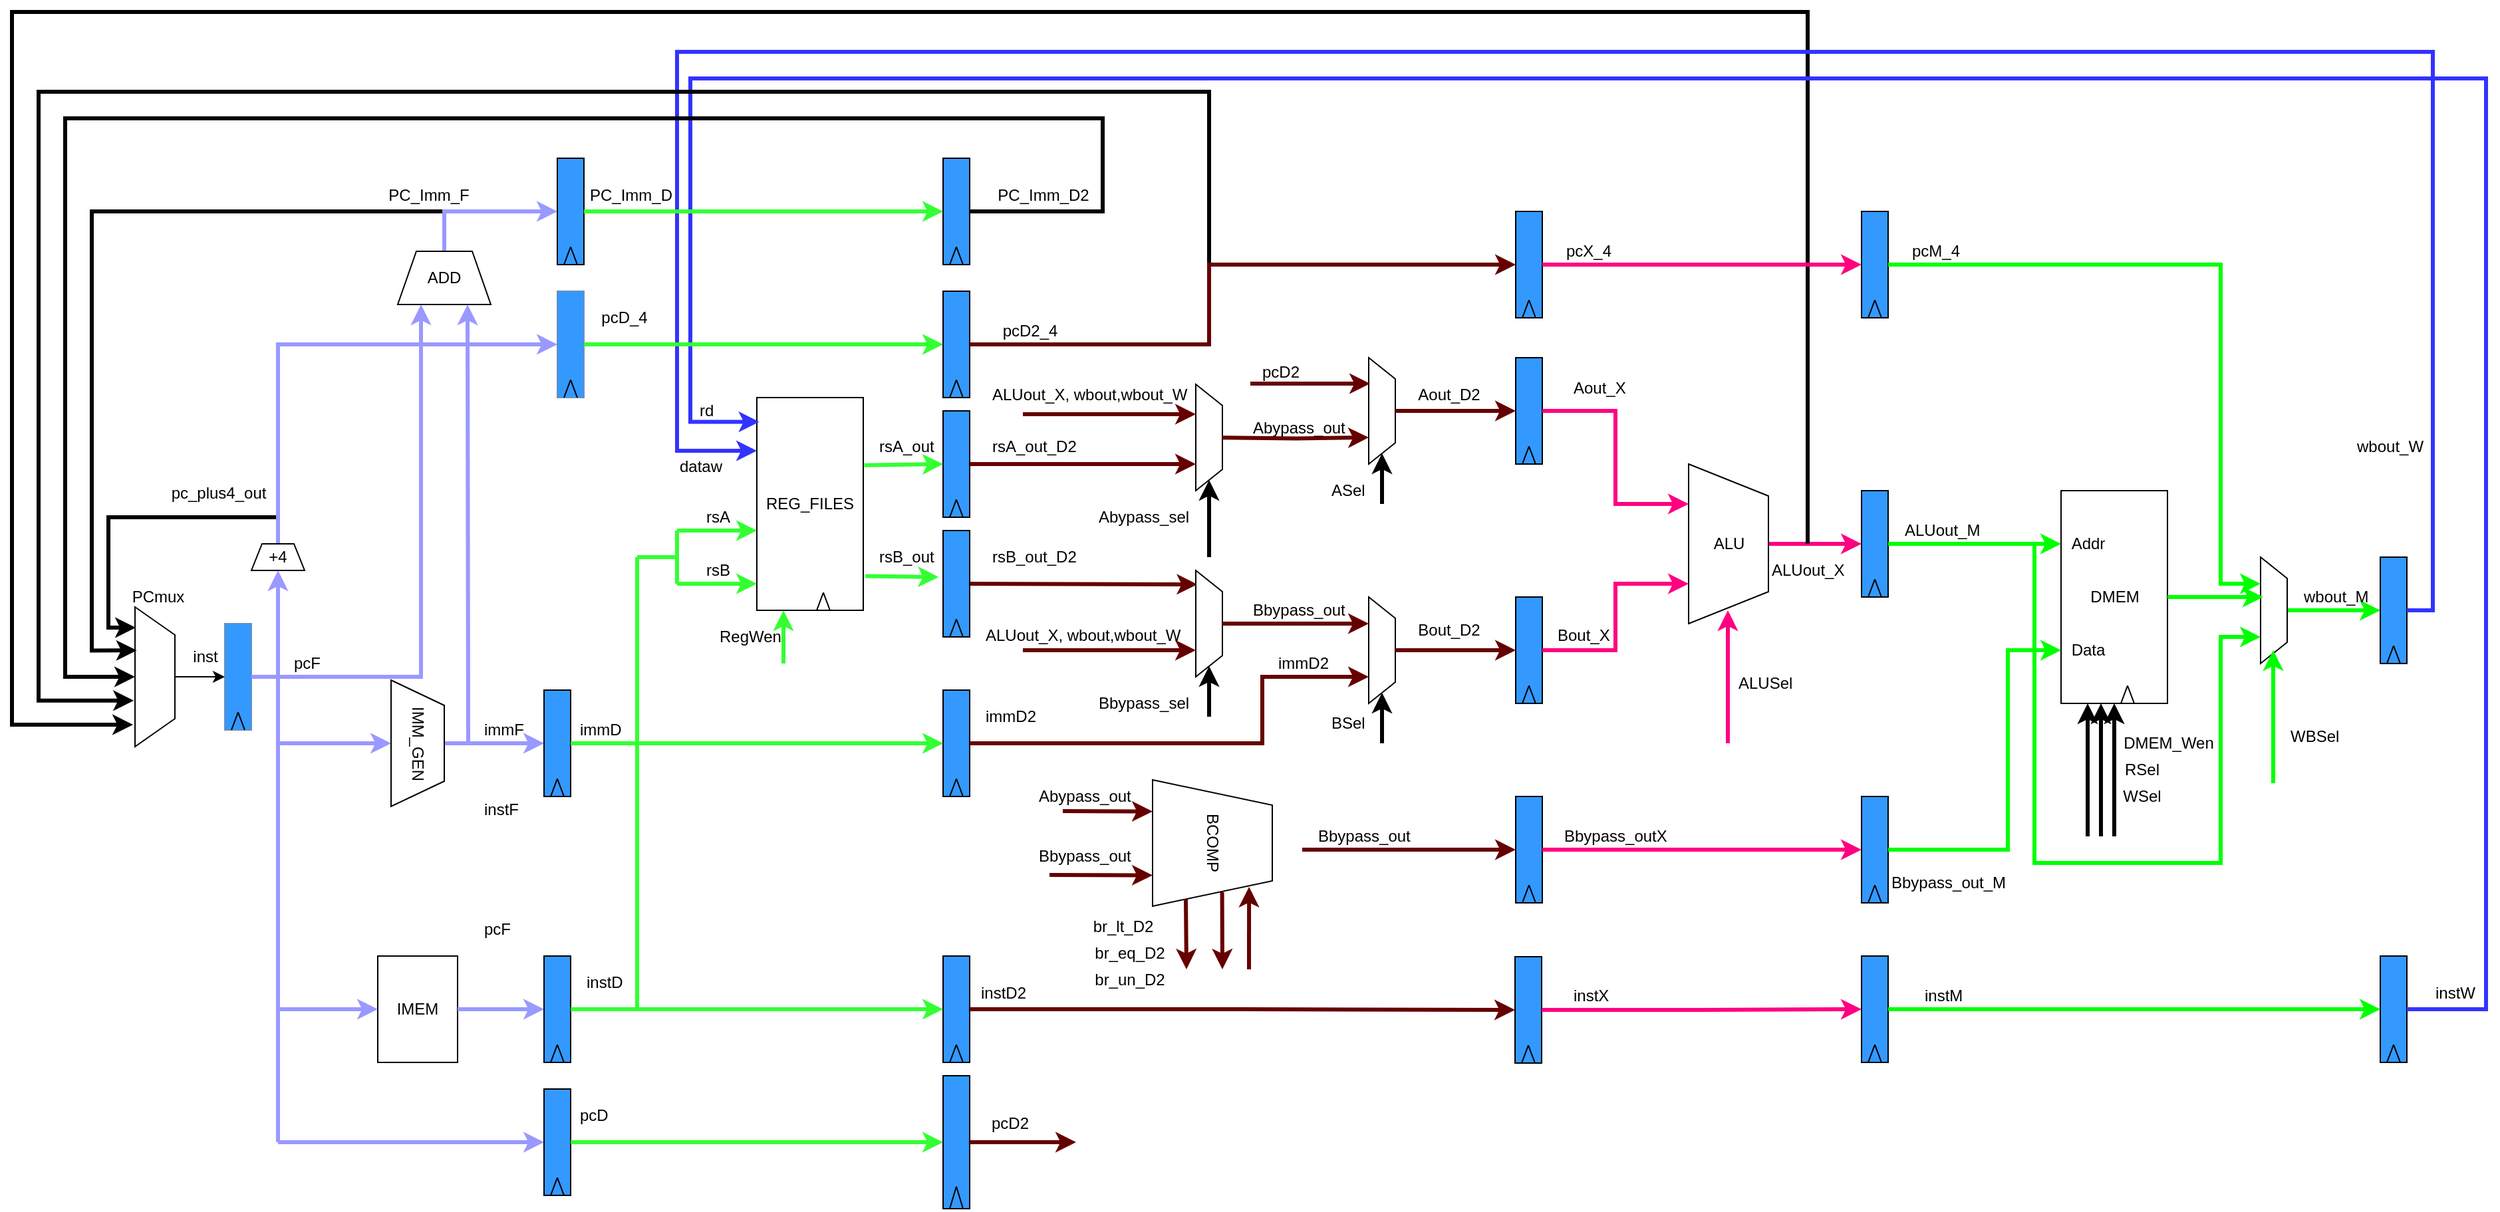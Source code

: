 <mxfile version="13.3.5" type="device"><diagram id="ZNp1csOf4zn7Zfrcgm6S" name="Page-1"><mxGraphModel dx="1922" dy="1794" grid="1" gridSize="10" guides="1" tooltips="1" connect="1" arrows="1" fold="1" page="1" pageScale="1" pageWidth="1169" pageHeight="827" math="0" shadow="0"><root><mxCell id="0"/><mxCell id="1" parent="0"/><mxCell id="1Z8vQ4arImxL0pVayXUc-5" value="" style="group;fillColor=#33FF33;strokeColor=#6C8EBF;gradientColor=none;shadow=0;" parent="1" vertex="1" connectable="0"><mxGeometry x="240" y="360" width="20" height="80" as="geometry"/></mxCell><mxCell id="1Z8vQ4arImxL0pVayXUc-2" value="&lt;span style=&quot;background-color: rgb(0 , 102 , 204)&quot;&gt;&lt;br&gt;&lt;/span&gt;" style="rounded=0;whiteSpace=wrap;html=1;fillColor=#3399FF;strokeColor=#6c8ebf;" parent="1Z8vQ4arImxL0pVayXUc-5" vertex="1"><mxGeometry width="20" height="80" as="geometry"/></mxCell><mxCell id="1Z8vQ4arImxL0pVayXUc-3" value="" style="endArrow=none;html=1;" parent="1Z8vQ4arImxL0pVayXUc-5" edge="1"><mxGeometry width="50" height="50" relative="1" as="geometry"><mxPoint x="5" y="80" as="sourcePoint"/><mxPoint x="10" y="66.667" as="targetPoint"/></mxGeometry></mxCell><mxCell id="1Z8vQ4arImxL0pVayXUc-4" value="" style="endArrow=none;html=1;" parent="1Z8vQ4arImxL0pVayXUc-5" edge="1"><mxGeometry width="50" height="50" relative="1" as="geometry"><mxPoint x="15" y="80" as="sourcePoint"/><mxPoint x="10" y="66.667" as="targetPoint"/><Array as="points"><mxPoint x="10" y="66.667"/></Array></mxGeometry></mxCell><mxCell id="1Z8vQ4arImxL0pVayXUc-6" value="" style="shape=trapezoid;perimeter=trapezoidPerimeter;whiteSpace=wrap;html=1;rotation=90;" parent="1" vertex="1"><mxGeometry x="135" y="385" width="105" height="30" as="geometry"/></mxCell><mxCell id="1Z8vQ4arImxL0pVayXUc-9" value="" style="endArrow=classic;html=1;exitX=0.5;exitY=0;exitDx=0;exitDy=0;entryX=0;entryY=0.5;entryDx=0;entryDy=0;" parent="1" source="1Z8vQ4arImxL0pVayXUc-6" target="1Z8vQ4arImxL0pVayXUc-2" edge="1"><mxGeometry width="50" height="50" relative="1" as="geometry"><mxPoint x="160" y="510" as="sourcePoint"/><mxPoint x="210" y="460" as="targetPoint"/></mxGeometry></mxCell><mxCell id="JqiRWT6BQ_ao04vYluu8-32" style="edgeStyle=orthogonalEdgeStyle;rounded=0;orthogonalLoop=1;jettySize=auto;html=1;exitX=0.5;exitY=0;exitDx=0;exitDy=0;entryX=0.148;entryY=0.983;entryDx=0;entryDy=0;entryPerimeter=0;fillColor=#d5e8d4;strokeWidth=3;" edge="1" parent="1" source="1Z8vQ4arImxL0pVayXUc-11" target="1Z8vQ4arImxL0pVayXUc-6"><mxGeometry relative="1" as="geometry"/></mxCell><mxCell id="JqiRWT6BQ_ao04vYluu8-33" style="edgeStyle=orthogonalEdgeStyle;rounded=0;orthogonalLoop=1;jettySize=auto;html=1;exitX=0.5;exitY=0;exitDx=0;exitDy=0;entryX=0;entryY=0.5;entryDx=0;entryDy=0;fillColor=#d5e8d4;strokeWidth=3;strokeColor=#9999FF;" edge="1" parent="1" source="1Z8vQ4arImxL0pVayXUc-11" target="USenKz0dOVhCVMA51yqd-2"><mxGeometry relative="1" as="geometry"/></mxCell><mxCell id="1Z8vQ4arImxL0pVayXUc-11" value="+4" style="shape=trapezoid;perimeter=trapezoidPerimeter;whiteSpace=wrap;html=1;rotation=0;" parent="1" vertex="1"><mxGeometry x="260" y="300" width="40" height="20" as="geometry"/></mxCell><mxCell id="1Z8vQ4arImxL0pVayXUc-12" style="edgeStyle=orthogonalEdgeStyle;rounded=0;orthogonalLoop=1;jettySize=auto;html=1;exitX=1;exitY=0.5;exitDx=0;exitDy=0;entryX=0.5;entryY=1;entryDx=0;entryDy=0;fillColor=#FF0000;strokeWidth=3;strokeColor=#9999FF;" parent="1" source="1Z8vQ4arImxL0pVayXUc-2" target="1Z8vQ4arImxL0pVayXUc-11" edge="1"><mxGeometry relative="1" as="geometry"/></mxCell><mxCell id="1Z8vQ4arImxL0pVayXUc-17" style="edgeStyle=orthogonalEdgeStyle;rounded=0;orthogonalLoop=1;jettySize=auto;html=1;entryX=0;entryY=0.5;entryDx=0;entryDy=0;exitX=0.5;exitY=0;exitDx=0;exitDy=0;fillColor=#FF0000;strokeWidth=3;strokeColor=#9999FF;" parent="1" source="1Z8vQ4arImxL0pVayXUc-22" target="1Z8vQ4arImxL0pVayXUc-19" edge="1"><mxGeometry relative="1" as="geometry"><mxPoint x="440.034" y="400.276" as="targetPoint"/><mxPoint x="420" y="400" as="sourcePoint"/></mxGeometry></mxCell><mxCell id="1Z8vQ4arImxL0pVayXUc-15" value="IMEM" style="rounded=0;whiteSpace=wrap;html=1;" parent="1" vertex="1"><mxGeometry x="355" y="610" width="60" height="80" as="geometry"/></mxCell><mxCell id="1Z8vQ4arImxL0pVayXUc-16" value="" style="endArrow=classic;html=1;entryX=0.5;entryY=1;entryDx=0;entryDy=0;fillColor=#FF0000;strokeWidth=3;strokeColor=#9999FF;" parent="1" target="1Z8vQ4arImxL0pVayXUc-22" edge="1"><mxGeometry width="50" height="50" relative="1" as="geometry"><mxPoint x="280" y="450" as="sourcePoint"/><mxPoint x="340" y="400" as="targetPoint"/></mxGeometry></mxCell><mxCell id="1Z8vQ4arImxL0pVayXUc-18" value="" style="group;fillColor=#ffffff;strokeColor=#6c8ebf;" parent="1" vertex="1" connectable="0"><mxGeometry x="480" y="410" width="20" height="80" as="geometry"/></mxCell><mxCell id="1Z8vQ4arImxL0pVayXUc-19" value="" style="rounded=0;whiteSpace=wrap;html=1;fillColor=#3399FF;" parent="1Z8vQ4arImxL0pVayXUc-18" vertex="1"><mxGeometry width="20" height="80" as="geometry"/></mxCell><mxCell id="1Z8vQ4arImxL0pVayXUc-20" value="" style="endArrow=none;html=1;" parent="1Z8vQ4arImxL0pVayXUc-18" edge="1"><mxGeometry width="50" height="50" relative="1" as="geometry"><mxPoint x="5" y="80" as="sourcePoint"/><mxPoint x="10" y="66.667" as="targetPoint"/></mxGeometry></mxCell><mxCell id="1Z8vQ4arImxL0pVayXUc-21" value="" style="endArrow=none;html=1;" parent="1Z8vQ4arImxL0pVayXUc-18" edge="1"><mxGeometry width="50" height="50" relative="1" as="geometry"><mxPoint x="15" y="80" as="sourcePoint"/><mxPoint x="10" y="66.667" as="targetPoint"/><Array as="points"><mxPoint x="10" y="66.667"/></Array></mxGeometry></mxCell><mxCell id="1Z8vQ4arImxL0pVayXUc-30" style="edgeStyle=orthogonalEdgeStyle;rounded=0;orthogonalLoop=1;jettySize=auto;html=1;entryX=0;entryY=0.5;entryDx=0;entryDy=0;exitX=1;exitY=0.5;exitDx=0;exitDy=0;fillColor=#FF0000;strokeWidth=3;strokeColor=#9999FF;" parent="1" source="1Z8vQ4arImxL0pVayXUc-15" edge="1" target="1Z8vQ4arImxL0pVayXUc-240"><mxGeometry relative="1" as="geometry"><mxPoint x="420" y="510" as="sourcePoint"/><mxPoint x="480.143" y="510" as="targetPoint"/></mxGeometry></mxCell><mxCell id="1Z8vQ4arImxL0pVayXUc-22" value="IMM_GEN" style="shape=trapezoid;perimeter=trapezoidPerimeter;whiteSpace=wrap;html=1;rotation=90;" parent="1" vertex="1"><mxGeometry x="337.5" y="430" width="95" height="40" as="geometry"/></mxCell><mxCell id="1Z8vQ4arImxL0pVayXUc-24" value="" style="endArrow=classic;html=1;entryX=0;entryY=0.5;entryDx=0;entryDy=0;fillColor=#FF0000;strokeWidth=3;strokeColor=#9999FF;" parent="1" target="1Z8vQ4arImxL0pVayXUc-15" edge="1"><mxGeometry width="50" height="50" relative="1" as="geometry"><mxPoint x="280" y="650" as="sourcePoint"/><mxPoint x="350" y="510" as="targetPoint"/></mxGeometry></mxCell><mxCell id="1Z8vQ4arImxL0pVayXUc-25" value="" style="endArrow=none;html=1;fillColor=#FF0000;strokeWidth=3;strokeColor=#9999FF;" parent="1" edge="1"><mxGeometry width="50" height="50" relative="1" as="geometry"><mxPoint x="280" y="400" as="sourcePoint"/><mxPoint x="280" y="510" as="targetPoint"/></mxGeometry></mxCell><mxCell id="1Z8vQ4arImxL0pVayXUc-36" value="" style="endArrow=classic;html=1;entryX=0;entryY=0.5;entryDx=0;entryDy=0;fillColor=#FF0000;strokeWidth=3;strokeColor=#9999FF;" parent="1" edge="1" target="1Z8vQ4arImxL0pVayXUc-244"><mxGeometry width="50" height="50" relative="1" as="geometry"><mxPoint x="280" y="750" as="sourcePoint"/><mxPoint x="480" y="610" as="targetPoint"/></mxGeometry></mxCell><mxCell id="1Z8vQ4arImxL0pVayXUc-37" value="" style="endArrow=none;html=1;fillColor=#FF0000;strokeWidth=3;strokeColor=#9999FF;" parent="1" edge="1"><mxGeometry width="50" height="50" relative="1" as="geometry"><mxPoint x="280" y="750" as="sourcePoint"/><mxPoint x="280" y="510" as="targetPoint"/></mxGeometry></mxCell><mxCell id="1Z8vQ4arImxL0pVayXUc-42" style="edgeStyle=orthogonalEdgeStyle;rounded=0;orthogonalLoop=1;jettySize=auto;html=1;exitX=0.5;exitY=0;exitDx=0;exitDy=0;entryX=0.311;entryY=0.955;entryDx=0;entryDy=0;entryPerimeter=0;strokeWidth=3;" parent="1" source="1Z8vQ4arImxL0pVayXUc-38" target="1Z8vQ4arImxL0pVayXUc-6" edge="1"><mxGeometry relative="1" as="geometry"><Array as="points"><mxPoint x="405" y="50"/><mxPoint x="140" y="50"/><mxPoint x="140" y="380"/></Array></mxGeometry></mxCell><mxCell id="JqiRWT6BQ_ao04vYluu8-27" style="edgeStyle=orthogonalEdgeStyle;rounded=0;orthogonalLoop=1;jettySize=auto;html=1;exitX=0.5;exitY=0;exitDx=0;exitDy=0;entryX=0;entryY=0.5;entryDx=0;entryDy=0;strokeWidth=3;strokeColor=#9999FF;" edge="1" parent="1" source="1Z8vQ4arImxL0pVayXUc-38" target="1Z8vQ4arImxL0pVayXUc-44"><mxGeometry relative="1" as="geometry"/></mxCell><mxCell id="1Z8vQ4arImxL0pVayXUc-38" value="ADD" style="shape=trapezoid;perimeter=trapezoidPerimeter;whiteSpace=wrap;html=1;rotation=0;" parent="1" vertex="1"><mxGeometry x="370" y="80" width="70" height="40" as="geometry"/></mxCell><mxCell id="1Z8vQ4arImxL0pVayXUc-40" value="" style="endArrow=classic;html=1;entryX=0.75;entryY=1;entryDx=0;entryDy=0;fillColor=#FF0000;strokeWidth=3;strokeColor=#9999FF;" parent="1" target="1Z8vQ4arImxL0pVayXUc-38" edge="1"><mxGeometry width="50" height="50" relative="1" as="geometry"><mxPoint x="423" y="450" as="sourcePoint"/><mxPoint x="440" y="250" as="targetPoint"/></mxGeometry></mxCell><mxCell id="1Z8vQ4arImxL0pVayXUc-43" value="" style="group;fillColor=#3399FF;strokeColor=#6c8ebf;" parent="1" vertex="1" connectable="0"><mxGeometry x="490" y="10" width="20" height="80" as="geometry"/></mxCell><mxCell id="1Z8vQ4arImxL0pVayXUc-44" value="" style="rounded=0;whiteSpace=wrap;html=1;fillColor=#3399FF;" parent="1Z8vQ4arImxL0pVayXUc-43" vertex="1"><mxGeometry width="20" height="80" as="geometry"/></mxCell><mxCell id="1Z8vQ4arImxL0pVayXUc-45" value="" style="endArrow=none;html=1;" parent="1Z8vQ4arImxL0pVayXUc-43" edge="1"><mxGeometry width="50" height="50" relative="1" as="geometry"><mxPoint x="5" y="80" as="sourcePoint"/><mxPoint x="10" y="66.667" as="targetPoint"/></mxGeometry></mxCell><mxCell id="1Z8vQ4arImxL0pVayXUc-46" value="" style="endArrow=none;html=1;" parent="1Z8vQ4arImxL0pVayXUc-43" edge="1"><mxGeometry width="50" height="50" relative="1" as="geometry"><mxPoint x="15" y="80" as="sourcePoint"/><mxPoint x="10" y="66.667" as="targetPoint"/><Array as="points"><mxPoint x="10" y="66.667"/></Array></mxGeometry></mxCell><mxCell id="1Z8vQ4arImxL0pVayXUc-50" value="&lt;div&gt;PCmux&lt;/div&gt;" style="text;html=1;strokeColor=none;fillColor=none;align=center;verticalAlign=middle;whiteSpace=wrap;rounded=0;" parent="1" vertex="1"><mxGeometry x="170" y="330" width="40" height="20" as="geometry"/></mxCell><mxCell id="1Z8vQ4arImxL0pVayXUc-54" value="instF" style="text;html=1;resizable=0;points=[];autosize=1;align=left;verticalAlign=top;spacingTop=-4;" parent="1" vertex="1"><mxGeometry x="432.5" y="490" width="40" height="20" as="geometry"/></mxCell><mxCell id="1Z8vQ4arImxL0pVayXUc-55" value="pcF" style="text;html=1;resizable=0;points=[];autosize=1;align=left;verticalAlign=top;spacingTop=-4;" parent="1" vertex="1"><mxGeometry x="432.5" y="580" width="40" height="20" as="geometry"/></mxCell><mxCell id="1Z8vQ4arImxL0pVayXUc-56" value="immF" style="text;html=1;resizable=0;points=[];autosize=1;align=left;verticalAlign=top;spacingTop=-4;" parent="1" vertex="1"><mxGeometry x="432.5" y="430" width="50" height="20" as="geometry"/></mxCell><mxCell id="1Z8vQ4arImxL0pVayXUc-57" value="pcF" style="text;html=1;resizable=0;points=[];autosize=1;align=left;verticalAlign=top;spacingTop=-4;" parent="1" vertex="1"><mxGeometry x="290" y="380" width="40" height="20" as="geometry"/></mxCell><mxCell id="1Z8vQ4arImxL0pVayXUc-59" value="" style="group" parent="1" vertex="1" connectable="0"><mxGeometry x="610" y="270" width="110" height="80" as="geometry"/></mxCell><mxCell id="1Z8vQ4arImxL0pVayXUc-63" value="" style="group" parent="1Z8vQ4arImxL0pVayXUc-59" vertex="1" connectable="0"><mxGeometry x="30" y="-40" width="80" height="80" as="geometry"/></mxCell><mxCell id="1Z8vQ4arImxL0pVayXUc-69" value="" style="group" parent="1Z8vQ4arImxL0pVayXUc-63" vertex="1" connectable="0"><mxGeometry y="-40" width="80" height="160" as="geometry"/></mxCell><mxCell id="1Z8vQ4arImxL0pVayXUc-60" value="REG_FILES" style="rounded=0;whiteSpace=wrap;html=1;" parent="1Z8vQ4arImxL0pVayXUc-69" vertex="1"><mxGeometry width="80" height="160" as="geometry"/></mxCell><mxCell id="1Z8vQ4arImxL0pVayXUc-61" value="" style="endArrow=none;html=1;" parent="1Z8vQ4arImxL0pVayXUc-69" edge="1"><mxGeometry width="50" height="50" relative="1" as="geometry"><mxPoint x="45" y="160" as="sourcePoint"/><mxPoint x="50" y="146.667" as="targetPoint"/></mxGeometry></mxCell><mxCell id="1Z8vQ4arImxL0pVayXUc-62" value="" style="endArrow=none;html=1;" parent="1Z8vQ4arImxL0pVayXUc-69" edge="1"><mxGeometry width="50" height="50" relative="1" as="geometry"><mxPoint x="55" y="160" as="sourcePoint"/><mxPoint x="50" y="146.667" as="targetPoint"/><Array as="points"><mxPoint x="50" y="146.667"/></Array></mxGeometry></mxCell><mxCell id="1Z8vQ4arImxL0pVayXUc-67" value="" style="endArrow=classic;html=1;strokeWidth=3;strokeColor=#33FF33;" parent="1Z8vQ4arImxL0pVayXUc-59" edge="1"><mxGeometry width="50" height="50" relative="1" as="geometry"><mxPoint x="-30" y="20" as="sourcePoint"/><mxPoint x="30" y="20" as="targetPoint"/></mxGeometry></mxCell><mxCell id="1Z8vQ4arImxL0pVayXUc-70" value="" style="endArrow=classic;html=1;strokeWidth=3;strokeColor=#33FF33;" parent="1Z8vQ4arImxL0pVayXUc-59" edge="1"><mxGeometry width="50" height="50" relative="1" as="geometry"><mxPoint x="-30" y="60" as="sourcePoint"/><mxPoint x="30" y="60" as="targetPoint"/></mxGeometry></mxCell><mxCell id="1Z8vQ4arImxL0pVayXUc-71" value="" style="endArrow=none;html=1;strokeWidth=3;strokeColor=#33FF33;" parent="1" edge="1"><mxGeometry width="50" height="50" relative="1" as="geometry"><mxPoint x="580" y="330" as="sourcePoint"/><mxPoint x="580" y="290" as="targetPoint"/></mxGeometry></mxCell><mxCell id="1Z8vQ4arImxL0pVayXUc-73" value="" style="endArrow=classic;html=1;entryX=0.131;entryY=0.942;entryDx=0;entryDy=0;entryPerimeter=0;exitX=1;exitY=0.5;exitDx=0;exitDy=0;strokeWidth=3;strokeColor=#660000;" parent="1" source="RcpkdBy40BaWdWV08IBz-7" target="1Z8vQ4arImxL0pVayXUc-92" edge="1"><mxGeometry width="50" height="50" relative="1" as="geometry"><mxPoint x="800" y="330" as="sourcePoint"/><mxPoint x="800" y="330" as="targetPoint"/></mxGeometry></mxCell><mxCell id="1Z8vQ4arImxL0pVayXUc-74" value="rsA" style="text;html=1;resizable=0;points=[];autosize=1;align=left;verticalAlign=top;spacingTop=-4;" parent="1" vertex="1"><mxGeometry x="600" y="270" width="30" height="20" as="geometry"/></mxCell><mxCell id="1Z8vQ4arImxL0pVayXUc-77" value="rsB" style="text;html=1;resizable=0;points=[];autosize=1;align=left;verticalAlign=top;spacingTop=-4;" parent="1" vertex="1"><mxGeometry x="600" y="310" width="30" height="20" as="geometry"/></mxCell><mxCell id="1Z8vQ4arImxL0pVayXUc-80" value="rd" style="text;html=1;resizable=0;points=[];autosize=1;align=left;verticalAlign=top;spacingTop=-4;" parent="1" vertex="1"><mxGeometry x="595" y="190" width="30" height="20" as="geometry"/></mxCell><mxCell id="1Z8vQ4arImxL0pVayXUc-81" value="dataw" style="text;html=1;resizable=0;points=[];autosize=1;align=left;verticalAlign=top;spacingTop=-4;" parent="1" vertex="1"><mxGeometry x="580" y="232" width="50" height="20" as="geometry"/></mxCell><mxCell id="1Z8vQ4arImxL0pVayXUc-82" value="rsA_out" style="text;html=1;resizable=0;points=[];autosize=1;align=left;verticalAlign=top;spacingTop=-4;" parent="1" vertex="1"><mxGeometry x="730" y="217" width="60" height="20" as="geometry"/></mxCell><mxCell id="1Z8vQ4arImxL0pVayXUc-87" value="rsB_out_D2" style="text;html=1;resizable=0;points=[];autosize=1;align=left;verticalAlign=top;spacingTop=-4;" parent="1" vertex="1"><mxGeometry x="815" y="300" width="80" height="20" as="geometry"/></mxCell><mxCell id="1Z8vQ4arImxL0pVayXUc-88" value="" style="endArrow=classic;html=1;entryX=0.25;entryY=1;entryDx=0;entryDy=0;strokeWidth=3;strokeColor=#33FF33;" parent="1" target="1Z8vQ4arImxL0pVayXUc-60" edge="1"><mxGeometry width="50" height="50" relative="1" as="geometry"><mxPoint x="660" y="390" as="sourcePoint"/><mxPoint x="710" y="370" as="targetPoint"/></mxGeometry></mxCell><mxCell id="1Z8vQ4arImxL0pVayXUc-89" value="RegWen" style="text;html=1;resizable=0;points=[];autosize=1;align=left;verticalAlign=top;spacingTop=-4;" parent="1" vertex="1"><mxGeometry x="610" y="360" width="60" height="20" as="geometry"/></mxCell><mxCell id="1Z8vQ4arImxL0pVayXUc-92" value="" style="shape=trapezoid;perimeter=trapezoidPerimeter;whiteSpace=wrap;html=1;rotation=90;" parent="1" vertex="1"><mxGeometry x="940" y="350" width="80" height="20" as="geometry"/></mxCell><mxCell id="1Z8vQ4arImxL0pVayXUc-94" value="" style="shape=trapezoid;perimeter=trapezoidPerimeter;whiteSpace=wrap;html=1;rotation=90;" parent="1" vertex="1"><mxGeometry x="940" y="210" width="80" height="20" as="geometry"/></mxCell><mxCell id="1Z8vQ4arImxL0pVayXUc-95" value="" style="endArrow=classic;html=1;entryX=1;entryY=0.5;entryDx=0;entryDy=0;strokeWidth=3;" parent="1" target="1Z8vQ4arImxL0pVayXUc-92" edge="1"><mxGeometry width="50" height="50" relative="1" as="geometry"><mxPoint x="980" y="430" as="sourcePoint"/><mxPoint x="1030" y="420" as="targetPoint"/></mxGeometry></mxCell><mxCell id="1Z8vQ4arImxL0pVayXUc-96" value="" style="endArrow=classic;html=1;entryX=1;entryY=0.5;entryDx=0;entryDy=0;strokeWidth=3;" parent="1" edge="1" target="1Z8vQ4arImxL0pVayXUc-94"><mxGeometry width="50" height="50" relative="1" as="geometry"><mxPoint x="980" y="310" as="sourcePoint"/><mxPoint x="980" y="272" as="targetPoint"/></mxGeometry></mxCell><mxCell id="1Z8vQ4arImxL0pVayXUc-99" value="Abypass_sel" style="text;html=1;resizable=0;points=[];autosize=1;align=left;verticalAlign=top;spacingTop=-4;" parent="1" vertex="1"><mxGeometry x="895" y="270" width="90" height="20" as="geometry"/></mxCell><mxCell id="1Z8vQ4arImxL0pVayXUc-100" value="Bbypass_sel" style="text;html=1;resizable=0;points=[];autosize=1;align=left;verticalAlign=top;spacingTop=-4;" parent="1" vertex="1"><mxGeometry x="895" y="410" width="90" height="20" as="geometry"/></mxCell><mxCell id="1Z8vQ4arImxL0pVayXUc-110" value="" style="group" parent="1" vertex="1" connectable="0"><mxGeometry x="1040" y="370" width="80" height="80" as="geometry"/></mxCell><mxCell id="1Z8vQ4arImxL0pVayXUc-103" value="" style="shape=trapezoid;perimeter=trapezoidPerimeter;whiteSpace=wrap;html=1;rotation=90;" parent="1Z8vQ4arImxL0pVayXUc-110" vertex="1"><mxGeometry x="30" width="80" height="20" as="geometry"/></mxCell><mxCell id="1Z8vQ4arImxL0pVayXUc-104" value="" style="endArrow=classic;html=1;entryX=1;entryY=0.5;entryDx=0;entryDy=0;strokeWidth=3;" parent="1Z8vQ4arImxL0pVayXUc-110" target="1Z8vQ4arImxL0pVayXUc-103" edge="1"><mxGeometry width="50" height="50" relative="1" as="geometry"><mxPoint x="70" y="80" as="sourcePoint"/><mxPoint x="120" y="70" as="targetPoint"/></mxGeometry></mxCell><mxCell id="1Z8vQ4arImxL0pVayXUc-137" value="BSel" style="text;html=1;resizable=0;points=[];autosize=1;align=left;verticalAlign=top;spacingTop=-4;" parent="1Z8vQ4arImxL0pVayXUc-110" vertex="1"><mxGeometry x="30" y="55" width="40" height="20" as="geometry"/></mxCell><mxCell id="1Z8vQ4arImxL0pVayXUc-187" value="immD2" style="text;html=1;resizable=0;points=[];autosize=1;align=left;verticalAlign=top;spacingTop=-4;" parent="1Z8vQ4arImxL0pVayXUc-110" vertex="1"><mxGeometry x="-10" y="10" width="50" height="20" as="geometry"/></mxCell><mxCell id="1Z8vQ4arImxL0pVayXUc-106" style="edgeStyle=orthogonalEdgeStyle;rounded=0;orthogonalLoop=1;jettySize=auto;html=1;exitX=0.5;exitY=0;exitDx=0;exitDy=0;entryX=0.25;entryY=1;entryDx=0;entryDy=0;strokeWidth=3;strokeColor=#660000;" parent="1" source="1Z8vQ4arImxL0pVayXUc-92" target="1Z8vQ4arImxL0pVayXUc-103" edge="1"><mxGeometry relative="1" as="geometry"/></mxCell><mxCell id="1Z8vQ4arImxL0pVayXUc-111" value="" style="group;strokeWidth=3;" parent="1" vertex="1" connectable="0"><mxGeometry x="1070" y="190" width="80" height="80" as="geometry"/></mxCell><mxCell id="1Z8vQ4arImxL0pVayXUc-112" value="" style="shape=trapezoid;perimeter=trapezoidPerimeter;whiteSpace=wrap;html=1;rotation=90;" parent="1Z8vQ4arImxL0pVayXUc-111" vertex="1"><mxGeometry width="80" height="20" as="geometry"/></mxCell><mxCell id="1Z8vQ4arImxL0pVayXUc-113" value="" style="endArrow=classic;html=1;entryX=1;entryY=0.5;entryDx=0;entryDy=0;strokeWidth=3;" parent="1Z8vQ4arImxL0pVayXUc-111" target="1Z8vQ4arImxL0pVayXUc-112" edge="1"><mxGeometry width="50" height="50" relative="1" as="geometry"><mxPoint x="40" y="80" as="sourcePoint"/><mxPoint x="90" y="70" as="targetPoint"/></mxGeometry></mxCell><mxCell id="1Z8vQ4arImxL0pVayXUc-136" value="ASel" style="text;html=1;resizable=0;points=[];autosize=1;align=left;verticalAlign=top;spacingTop=-4;" parent="1Z8vQ4arImxL0pVayXUc-111" vertex="1"><mxGeometry y="60" width="40" height="20" as="geometry"/></mxCell><mxCell id="1Z8vQ4arImxL0pVayXUc-114" style="edgeStyle=orthogonalEdgeStyle;rounded=0;orthogonalLoop=1;jettySize=auto;html=1;exitX=0.5;exitY=0;exitDx=0;exitDy=0;entryX=0.75;entryY=1;entryDx=0;entryDy=0;strokeWidth=3;strokeColor=#660000;" parent="1" target="1Z8vQ4arImxL0pVayXUc-112" edge="1"><mxGeometry relative="1" as="geometry"><mxPoint x="989.833" y="220.167" as="sourcePoint"/></mxGeometry></mxCell><mxCell id="1Z8vQ4arImxL0pVayXUc-117" style="edgeStyle=orthogonalEdgeStyle;rounded=0;orthogonalLoop=1;jettySize=auto;html=1;exitX=0.5;exitY=0;exitDx=0;exitDy=0;strokeWidth=3;entryX=0;entryY=0.5;entryDx=0;entryDy=0;strokeColor=#660000;" parent="1" source="1Z8vQ4arImxL0pVayXUc-103" edge="1" target="1Z8vQ4arImxL0pVayXUc-123"><mxGeometry relative="1" as="geometry"><mxPoint x="1160" y="379.931" as="targetPoint"/></mxGeometry></mxCell><mxCell id="1Z8vQ4arImxL0pVayXUc-118" value="" style="group;fillColor=#3399FF;strokeColor=#6c8ebf;" parent="1" vertex="1" connectable="0"><mxGeometry x="1210.5" y="160" width="20" height="80" as="geometry"/></mxCell><mxCell id="1Z8vQ4arImxL0pVayXUc-119" value="" style="rounded=0;whiteSpace=wrap;html=1;fillColor=#3399FF;" parent="1Z8vQ4arImxL0pVayXUc-118" vertex="1"><mxGeometry width="20" height="80" as="geometry"/></mxCell><mxCell id="1Z8vQ4arImxL0pVayXUc-120" value="" style="endArrow=none;html=1;" parent="1Z8vQ4arImxL0pVayXUc-118" edge="1"><mxGeometry width="50" height="50" relative="1" as="geometry"><mxPoint x="5" y="80" as="sourcePoint"/><mxPoint x="10" y="66.667" as="targetPoint"/></mxGeometry></mxCell><mxCell id="1Z8vQ4arImxL0pVayXUc-121" value="" style="endArrow=none;html=1;" parent="1Z8vQ4arImxL0pVayXUc-118" edge="1"><mxGeometry width="50" height="50" relative="1" as="geometry"><mxPoint x="15" y="80" as="sourcePoint"/><mxPoint x="10" y="66.667" as="targetPoint"/><Array as="points"><mxPoint x="10" y="66.667"/></Array></mxGeometry></mxCell><mxCell id="1Z8vQ4arImxL0pVayXUc-122" value="" style="group;fillColor=#3399FF;strokeColor=#6c8ebf;" parent="1" vertex="1" connectable="0"><mxGeometry x="1210.5" y="340" width="20" height="80" as="geometry"/></mxCell><mxCell id="1Z8vQ4arImxL0pVayXUc-123" value="" style="rounded=0;whiteSpace=wrap;html=1;fillColor=#3399FF;" parent="1Z8vQ4arImxL0pVayXUc-122" vertex="1"><mxGeometry width="20" height="80" as="geometry"/></mxCell><mxCell id="1Z8vQ4arImxL0pVayXUc-124" value="" style="endArrow=none;html=1;" parent="1Z8vQ4arImxL0pVayXUc-122" edge="1"><mxGeometry width="50" height="50" relative="1" as="geometry"><mxPoint x="5" y="80" as="sourcePoint"/><mxPoint x="10" y="66.667" as="targetPoint"/></mxGeometry></mxCell><mxCell id="1Z8vQ4arImxL0pVayXUc-125" value="" style="endArrow=none;html=1;" parent="1Z8vQ4arImxL0pVayXUc-122" edge="1"><mxGeometry width="50" height="50" relative="1" as="geometry"><mxPoint x="15" y="80" as="sourcePoint"/><mxPoint x="10" y="66.667" as="targetPoint"/><Array as="points"><mxPoint x="10" y="66.667"/></Array></mxGeometry></mxCell><mxCell id="1Z8vQ4arImxL0pVayXUc-126" value="" style="group;fillColor=#3399FF;strokeColor=#6c8ebf;" parent="1" vertex="1" connectable="0"><mxGeometry x="1210" y="610.5" width="20" height="80" as="geometry"/></mxCell><mxCell id="1Z8vQ4arImxL0pVayXUc-127" value="" style="rounded=0;whiteSpace=wrap;html=1;fillColor=#3399FF;" parent="1Z8vQ4arImxL0pVayXUc-126" vertex="1"><mxGeometry width="20" height="80" as="geometry"/></mxCell><mxCell id="1Z8vQ4arImxL0pVayXUc-128" value="" style="endArrow=none;html=1;" parent="1Z8vQ4arImxL0pVayXUc-126" edge="1"><mxGeometry width="50" height="50" relative="1" as="geometry"><mxPoint x="5" y="80" as="sourcePoint"/><mxPoint x="10" y="66.667" as="targetPoint"/></mxGeometry></mxCell><mxCell id="1Z8vQ4arImxL0pVayXUc-129" value="" style="endArrow=none;html=1;" parent="1Z8vQ4arImxL0pVayXUc-126" edge="1"><mxGeometry width="50" height="50" relative="1" as="geometry"><mxPoint x="15" y="80" as="sourcePoint"/><mxPoint x="10" y="66.667" as="targetPoint"/><Array as="points"><mxPoint x="10" y="66.667"/></Array></mxGeometry></mxCell><mxCell id="1Z8vQ4arImxL0pVayXUc-134" value="" style="endArrow=none;html=1;strokeWidth=3;strokeColor=#33FF33;" parent="1" edge="1"><mxGeometry width="50" height="50" relative="1" as="geometry"><mxPoint x="550" y="510" as="sourcePoint"/><mxPoint x="550" y="310" as="targetPoint"/></mxGeometry></mxCell><mxCell id="1Z8vQ4arImxL0pVayXUc-135" value="" style="endArrow=none;html=1;strokeWidth=3;strokeColor=#33FF33;" parent="1" edge="1"><mxGeometry width="50" height="50" relative="1" as="geometry"><mxPoint x="550" y="310" as="sourcePoint"/><mxPoint x="580" y="310" as="targetPoint"/></mxGeometry></mxCell><mxCell id="1Z8vQ4arImxL0pVayXUc-138" value="Abypass_out" style="text;html=1;resizable=0;points=[];autosize=1;align=left;verticalAlign=top;spacingTop=-4;" parent="1" vertex="1"><mxGeometry x="1011" y="203" width="90" height="20" as="geometry"/></mxCell><mxCell id="1Z8vQ4arImxL0pVayXUc-139" style="edgeStyle=orthogonalEdgeStyle;rounded=0;orthogonalLoop=1;jettySize=auto;html=1;exitX=0.5;exitY=0;exitDx=0;exitDy=0;entryX=0;entryY=0.5;entryDx=0;entryDy=0;strokeWidth=3;strokeColor=#660000;" parent="1" source="1Z8vQ4arImxL0pVayXUc-112" target="1Z8vQ4arImxL0pVayXUc-119" edge="1"><mxGeometry relative="1" as="geometry"/></mxCell><mxCell id="1Z8vQ4arImxL0pVayXUc-140" value="Bbypass_out" style="text;html=1;resizable=0;points=[];autosize=1;align=left;verticalAlign=top;spacingTop=-4;" parent="1" vertex="1"><mxGeometry x="1011" y="340" width="90" height="20" as="geometry"/></mxCell><mxCell id="1Z8vQ4arImxL0pVayXUc-143" value="" style="endArrow=none;html=1;strokeWidth=3;strokeColor=#33FF33;" parent="1" edge="1"><mxGeometry width="50" height="50" relative="1" as="geometry"><mxPoint x="550" y="650" as="sourcePoint"/><mxPoint x="550" y="510" as="targetPoint"/></mxGeometry></mxCell><mxCell id="1Z8vQ4arImxL0pVayXUc-144" value="instD" style="text;html=1;resizable=0;points=[];autosize=1;align=left;verticalAlign=top;spacingTop=-4;" parent="1" vertex="1"><mxGeometry x="510" y="620" width="40" height="20" as="geometry"/></mxCell><mxCell id="1Z8vQ4arImxL0pVayXUc-146" value="pcD" style="text;html=1;resizable=0;points=[];autosize=1;align=left;verticalAlign=top;spacingTop=-4;" parent="1" vertex="1"><mxGeometry x="505" y="720" width="40" height="20" as="geometry"/></mxCell><mxCell id="1Z8vQ4arImxL0pVayXUc-170" style="edgeStyle=orthogonalEdgeStyle;rounded=0;orthogonalLoop=1;jettySize=auto;html=1;exitX=0.5;exitY=0;exitDx=0;exitDy=0;entryX=0;entryY=0.5;entryDx=0;entryDy=0;strokeWidth=3;strokeColor=#FF0080;" parent="1" source="1Z8vQ4arImxL0pVayXUc-166" target="1Z8vQ4arImxL0pVayXUc-172" edge="1"><mxGeometry relative="1" as="geometry"><mxPoint x="1450.5" y="300.412" as="targetPoint"/></mxGeometry></mxCell><mxCell id="1Z8vQ4arImxL0pVayXUc-256" style="edgeStyle=orthogonalEdgeStyle;rounded=0;orthogonalLoop=1;jettySize=auto;html=1;entryX=0.843;entryY=1.05;entryDx=0;entryDy=0;entryPerimeter=0;strokeWidth=3;" parent="1" target="1Z8vQ4arImxL0pVayXUc-6" edge="1"><mxGeometry relative="1" as="geometry"><Array as="points"><mxPoint x="1430" y="300"/><mxPoint x="1430" y="-100"/><mxPoint x="80" y="-100"/><mxPoint x="80" y="436"/></Array><mxPoint x="1430" y="300" as="sourcePoint"/></mxGeometry></mxCell><mxCell id="1Z8vQ4arImxL0pVayXUc-166" value="ALU" style="shape=trapezoid;perimeter=trapezoidPerimeter;whiteSpace=wrap;html=1;shadow=0;fillColor=#FFFFFF;gradientColor=none;direction=south;" parent="1" vertex="1"><mxGeometry x="1340.5" y="240" width="60" height="120" as="geometry"/></mxCell><mxCell id="1Z8vQ4arImxL0pVayXUc-167" style="edgeStyle=orthogonalEdgeStyle;rounded=0;orthogonalLoop=1;jettySize=auto;html=1;exitX=1;exitY=0.5;exitDx=0;exitDy=0;entryX=0.25;entryY=1;entryDx=0;entryDy=0;strokeWidth=3;strokeColor=#FF0080;" parent="1" source="1Z8vQ4arImxL0pVayXUc-119" target="1Z8vQ4arImxL0pVayXUc-166" edge="1"><mxGeometry relative="1" as="geometry"/></mxCell><mxCell id="1Z8vQ4arImxL0pVayXUc-168" style="edgeStyle=orthogonalEdgeStyle;rounded=0;orthogonalLoop=1;jettySize=auto;html=1;exitX=1;exitY=0.5;exitDx=0;exitDy=0;entryX=0.75;entryY=1;entryDx=0;entryDy=0;strokeWidth=3;strokeColor=#FF0080;" parent="1" source="1Z8vQ4arImxL0pVayXUc-123" target="1Z8vQ4arImxL0pVayXUc-166" edge="1"><mxGeometry relative="1" as="geometry"/></mxCell><mxCell id="1Z8vQ4arImxL0pVayXUc-171" value="" style="group;fillColor=#3399FF;strokeColor=#6c8ebf;" parent="1" vertex="1" connectable="0"><mxGeometry x="1470.5" y="260" width="20" height="80" as="geometry"/></mxCell><mxCell id="1Z8vQ4arImxL0pVayXUc-172" value="" style="rounded=0;whiteSpace=wrap;html=1;fillColor=#3399FF;" parent="1Z8vQ4arImxL0pVayXUc-171" vertex="1"><mxGeometry width="20" height="80" as="geometry"/></mxCell><mxCell id="1Z8vQ4arImxL0pVayXUc-173" value="" style="endArrow=none;html=1;" parent="1Z8vQ4arImxL0pVayXUc-171" edge="1"><mxGeometry width="50" height="50" relative="1" as="geometry"><mxPoint x="5" y="80" as="sourcePoint"/><mxPoint x="10" y="66.667" as="targetPoint"/></mxGeometry></mxCell><mxCell id="1Z8vQ4arImxL0pVayXUc-174" value="" style="endArrow=none;html=1;" parent="1Z8vQ4arImxL0pVayXUc-171" edge="1"><mxGeometry width="50" height="50" relative="1" as="geometry"><mxPoint x="15" y="80" as="sourcePoint"/><mxPoint x="10" y="66.667" as="targetPoint"/><Array as="points"><mxPoint x="10" y="66.667"/></Array></mxGeometry></mxCell><mxCell id="1Z8vQ4arImxL0pVayXUc-175" value="" style="group;fillColor=#3399FF;strokeColor=#6c8ebf;" parent="1" vertex="1" connectable="0"><mxGeometry x="1470.5" y="610" width="20" height="80" as="geometry"/></mxCell><mxCell id="1Z8vQ4arImxL0pVayXUc-176" value="" style="rounded=0;whiteSpace=wrap;html=1;fillColor=#3399FF;" parent="1Z8vQ4arImxL0pVayXUc-175" vertex="1"><mxGeometry width="20" height="80" as="geometry"/></mxCell><mxCell id="1Z8vQ4arImxL0pVayXUc-177" value="" style="endArrow=none;html=1;" parent="1Z8vQ4arImxL0pVayXUc-175" edge="1"><mxGeometry width="50" height="50" relative="1" as="geometry"><mxPoint x="5" y="80" as="sourcePoint"/><mxPoint x="10" y="66.667" as="targetPoint"/></mxGeometry></mxCell><mxCell id="1Z8vQ4arImxL0pVayXUc-178" value="" style="endArrow=none;html=1;" parent="1Z8vQ4arImxL0pVayXUc-175" edge="1"><mxGeometry width="50" height="50" relative="1" as="geometry"><mxPoint x="15" y="80" as="sourcePoint"/><mxPoint x="10" y="66.667" as="targetPoint"/><Array as="points"><mxPoint x="10" y="66.667"/></Array></mxGeometry></mxCell><mxCell id="1Z8vQ4arImxL0pVayXUc-183" style="edgeStyle=orthogonalEdgeStyle;rounded=0;orthogonalLoop=1;jettySize=auto;html=1;exitX=1;exitY=0.5;exitDx=0;exitDy=0;entryX=0;entryY=0.5;entryDx=0;entryDy=0;strokeWidth=3;strokeColor=#FF0080;" parent="1" source="1Z8vQ4arImxL0pVayXUc-127" target="1Z8vQ4arImxL0pVayXUc-176" edge="1"><mxGeometry relative="1" as="geometry"/></mxCell><mxCell id="1Z8vQ4arImxL0pVayXUc-186" value="immD" style="text;html=1;resizable=0;points=[];autosize=1;align=left;verticalAlign=top;spacingTop=-4;" parent="1" vertex="1"><mxGeometry x="505" y="430" width="50" height="20" as="geometry"/></mxCell><mxCell id="1Z8vQ4arImxL0pVayXUc-189" value="" style="endArrow=classic;html=1;strokeWidth=3;strokeColor=#660000;" parent="1" edge="1"><mxGeometry width="50" height="50" relative="1" as="geometry"><mxPoint x="1011" y="179.5" as="sourcePoint"/><mxPoint x="1101" y="179.5" as="targetPoint"/></mxGeometry></mxCell><mxCell id="1Z8vQ4arImxL0pVayXUc-190" value="pcD2" style="text;html=1;resizable=0;points=[];autosize=1;align=left;verticalAlign=top;spacingTop=-4;" parent="1" vertex="1"><mxGeometry x="1018" y="161" width="40" height="20" as="geometry"/></mxCell><mxCell id="1Z8vQ4arImxL0pVayXUc-191" value="" style="group" parent="1" vertex="1" connectable="0"><mxGeometry x="1590.5" y="340" width="110" height="80" as="geometry"/></mxCell><mxCell id="1Z8vQ4arImxL0pVayXUc-192" value="" style="group" parent="1Z8vQ4arImxL0pVayXUc-191" vertex="1" connectable="0"><mxGeometry x="30" y="-40" width="80" height="80" as="geometry"/></mxCell><mxCell id="1Z8vQ4arImxL0pVayXUc-193" value="" style="group" parent="1Z8vQ4arImxL0pVayXUc-192" vertex="1" connectable="0"><mxGeometry y="-40" width="80" height="160" as="geometry"/></mxCell><mxCell id="1Z8vQ4arImxL0pVayXUc-194" value="DMEM" style="rounded=0;whiteSpace=wrap;html=1;" parent="1Z8vQ4arImxL0pVayXUc-193" vertex="1"><mxGeometry width="80" height="160" as="geometry"/></mxCell><mxCell id="1Z8vQ4arImxL0pVayXUc-195" value="" style="endArrow=none;html=1;" parent="1Z8vQ4arImxL0pVayXUc-193" edge="1"><mxGeometry width="50" height="50" relative="1" as="geometry"><mxPoint x="45" y="160" as="sourcePoint"/><mxPoint x="50" y="146.667" as="targetPoint"/></mxGeometry></mxCell><mxCell id="1Z8vQ4arImxL0pVayXUc-196" value="" style="endArrow=none;html=1;" parent="1Z8vQ4arImxL0pVayXUc-193" edge="1"><mxGeometry width="50" height="50" relative="1" as="geometry"><mxPoint x="55" y="160" as="sourcePoint"/><mxPoint x="50" y="146.667" as="targetPoint"/><Array as="points"><mxPoint x="50" y="146.667"/></Array></mxGeometry></mxCell><mxCell id="1Z8vQ4arImxL0pVayXUc-199" value="Addr" style="text;html=1;strokeColor=none;fillColor=none;align=center;verticalAlign=middle;whiteSpace=wrap;rounded=0;shadow=0;" parent="1Z8vQ4arImxL0pVayXUc-193" vertex="1"><mxGeometry y="30" width="40" height="20" as="geometry"/></mxCell><mxCell id="1Z8vQ4arImxL0pVayXUc-220" value="Data" style="text;html=1;strokeColor=none;fillColor=none;align=center;verticalAlign=middle;whiteSpace=wrap;rounded=0;shadow=0;" parent="1Z8vQ4arImxL0pVayXUc-193" vertex="1"><mxGeometry y="110" width="40" height="20" as="geometry"/></mxCell><mxCell id="1Z8vQ4arImxL0pVayXUc-197" value="" style="endArrow=classic;html=1;exitX=1;exitY=0.5;exitDx=0;exitDy=0;strokeWidth=3;strokeColor=#00FF00;" parent="1" source="1Z8vQ4arImxL0pVayXUc-172" edge="1"><mxGeometry width="50" height="50" relative="1" as="geometry"><mxPoint x="1560.5" y="300" as="sourcePoint"/><mxPoint x="1620.5" y="300" as="targetPoint"/><Array as="points"><mxPoint x="1570.5" y="300"/></Array></mxGeometry></mxCell><mxCell id="1Z8vQ4arImxL0pVayXUc-200" value="" style="endArrow=classic;html=1;entryX=0.25;entryY=1;entryDx=0;entryDy=0;strokeWidth=3;" parent="1" target="1Z8vQ4arImxL0pVayXUc-194" edge="1"><mxGeometry width="50" height="50" relative="1" as="geometry"><mxPoint x="1640.5" y="520" as="sourcePoint"/><mxPoint x="1630.5" y="470" as="targetPoint"/></mxGeometry></mxCell><mxCell id="1Z8vQ4arImxL0pVayXUc-201" value="" style="endArrow=classic;html=1;entryX=0.25;entryY=1;entryDx=0;entryDy=0;strokeWidth=3;" parent="1" edge="1"><mxGeometry width="50" height="50" relative="1" as="geometry"><mxPoint x="1650.5" y="520" as="sourcePoint"/><mxPoint x="1650.5" y="420.0" as="targetPoint"/></mxGeometry></mxCell><mxCell id="1Z8vQ4arImxL0pVayXUc-202" value="" style="endArrow=classic;html=1;entryX=0.25;entryY=1;entryDx=0;entryDy=0;strokeWidth=3;" parent="1" edge="1"><mxGeometry width="50" height="50" relative="1" as="geometry"><mxPoint x="1660.5" y="520" as="sourcePoint"/><mxPoint x="1660.5" y="420.0" as="targetPoint"/></mxGeometry></mxCell><mxCell id="1Z8vQ4arImxL0pVayXUc-233" style="edgeStyle=orthogonalEdgeStyle;rounded=0;orthogonalLoop=1;jettySize=auto;html=1;exitX=0.5;exitY=0;exitDx=0;exitDy=0;entryX=0;entryY=0.5;entryDx=0;entryDy=0;strokeWidth=3;strokeColor=#00FF00;" parent="1" source="1Z8vQ4arImxL0pVayXUc-203" target="1Z8vQ4arImxL0pVayXUc-229" edge="1"><mxGeometry relative="1" as="geometry"/></mxCell><mxCell id="1Z8vQ4arImxL0pVayXUc-203" value="" style="shape=trapezoid;perimeter=trapezoidPerimeter;whiteSpace=wrap;html=1;rotation=90;" parent="1" vertex="1"><mxGeometry x="1740.5" y="340" width="80" height="20" as="geometry"/></mxCell><mxCell id="1Z8vQ4arImxL0pVayXUc-204" style="edgeStyle=orthogonalEdgeStyle;rounded=0;orthogonalLoop=1;jettySize=auto;html=1;exitX=1;exitY=0.5;exitDx=0;exitDy=0;entryX=0.375;entryY=0.9;entryDx=0;entryDy=0;entryPerimeter=0;strokeWidth=3;strokeColor=#00FF00;" parent="1" source="1Z8vQ4arImxL0pVayXUc-194" target="1Z8vQ4arImxL0pVayXUc-203" edge="1"><mxGeometry relative="1" as="geometry"/></mxCell><mxCell id="1Z8vQ4arImxL0pVayXUc-205" style="edgeStyle=orthogonalEdgeStyle;rounded=0;orthogonalLoop=1;jettySize=auto;html=1;exitX=1;exitY=0.5;exitDx=0;exitDy=0;entryX=0.75;entryY=1;entryDx=0;entryDy=0;strokeWidth=3;strokeColor=#00FF00;" parent="1" source="1Z8vQ4arImxL0pVayXUc-172" target="1Z8vQ4arImxL0pVayXUc-203" edge="1"><mxGeometry relative="1" as="geometry"><Array as="points"><mxPoint x="1600.5" y="300"/><mxPoint x="1600.5" y="540"/><mxPoint x="1740.5" y="540"/><mxPoint x="1740.5" y="370"/></Array></mxGeometry></mxCell><mxCell id="1Z8vQ4arImxL0pVayXUc-206" value="" style="group;fillColor=#3399FF;strokeColor=#6c8ebf;" parent="1" vertex="1" connectable="0"><mxGeometry x="1210.5" y="490" width="20" height="80" as="geometry"/></mxCell><mxCell id="1Z8vQ4arImxL0pVayXUc-207" value="" style="rounded=0;whiteSpace=wrap;html=1;fillColor=#3399FF;" parent="1Z8vQ4arImxL0pVayXUc-206" vertex="1"><mxGeometry width="20" height="80" as="geometry"/></mxCell><mxCell id="1Z8vQ4arImxL0pVayXUc-208" value="" style="endArrow=none;html=1;" parent="1Z8vQ4arImxL0pVayXUc-206" edge="1"><mxGeometry width="50" height="50" relative="1" as="geometry"><mxPoint x="5" y="80" as="sourcePoint"/><mxPoint x="10" y="66.667" as="targetPoint"/></mxGeometry></mxCell><mxCell id="1Z8vQ4arImxL0pVayXUc-209" value="" style="endArrow=none;html=1;" parent="1Z8vQ4arImxL0pVayXUc-206" edge="1"><mxGeometry width="50" height="50" relative="1" as="geometry"><mxPoint x="15" y="80" as="sourcePoint"/><mxPoint x="10" y="66.667" as="targetPoint"/><Array as="points"><mxPoint x="10" y="66.667"/></Array></mxGeometry></mxCell><mxCell id="1Z8vQ4arImxL0pVayXUc-210" value="" style="endArrow=classic;html=1;entryX=0;entryY=0.5;entryDx=0;entryDy=0;strokeWidth=3;strokeColor=#660000;" parent="1" target="1Z8vQ4arImxL0pVayXUc-207" edge="1"><mxGeometry width="50" height="50" relative="1" as="geometry"><mxPoint x="1050" y="530" as="sourcePoint"/><mxPoint x="1100" y="500" as="targetPoint"/></mxGeometry></mxCell><mxCell id="1Z8vQ4arImxL0pVayXUc-213" value="" style="group;fillColor=#3399FF;strokeColor=#6c8ebf;" parent="1" vertex="1" connectable="0"><mxGeometry x="1470.5" y="490" width="20" height="80" as="geometry"/></mxCell><mxCell id="1Z8vQ4arImxL0pVayXUc-214" value="" style="rounded=0;whiteSpace=wrap;html=1;fillColor=#3399FF;" parent="1Z8vQ4arImxL0pVayXUc-213" vertex="1"><mxGeometry width="20" height="80" as="geometry"/></mxCell><mxCell id="1Z8vQ4arImxL0pVayXUc-215" value="" style="endArrow=none;html=1;" parent="1Z8vQ4arImxL0pVayXUc-213" edge="1"><mxGeometry width="50" height="50" relative="1" as="geometry"><mxPoint x="5" y="80" as="sourcePoint"/><mxPoint x="10" y="66.667" as="targetPoint"/></mxGeometry></mxCell><mxCell id="1Z8vQ4arImxL0pVayXUc-216" value="" style="endArrow=none;html=1;" parent="1Z8vQ4arImxL0pVayXUc-213" edge="1"><mxGeometry width="50" height="50" relative="1" as="geometry"><mxPoint x="15" y="80" as="sourcePoint"/><mxPoint x="10" y="66.667" as="targetPoint"/><Array as="points"><mxPoint x="10" y="66.667"/></Array></mxGeometry></mxCell><mxCell id="1Z8vQ4arImxL0pVayXUc-217" value="" style="endArrow=classic;html=1;entryX=0;entryY=0.5;entryDx=0;entryDy=0;exitX=1;exitY=0.5;exitDx=0;exitDy=0;strokeWidth=3;strokeColor=#FF0080;" parent="1" source="1Z8vQ4arImxL0pVayXUc-207" target="1Z8vQ4arImxL0pVayXUc-214" edge="1"><mxGeometry width="50" height="50" relative="1" as="geometry"><mxPoint x="1360.5" y="530" as="sourcePoint"/><mxPoint x="1410.5" y="500" as="targetPoint"/></mxGeometry></mxCell><mxCell id="1Z8vQ4arImxL0pVayXUc-218" value="Bbypass_out" style="text;html=1;resizable=0;points=[];autosize=1;align=left;verticalAlign=top;spacingTop=-4;" parent="1" vertex="1"><mxGeometry x="1060" y="510" width="90" height="20" as="geometry"/></mxCell><mxCell id="1Z8vQ4arImxL0pVayXUc-219" style="edgeStyle=orthogonalEdgeStyle;rounded=0;orthogonalLoop=1;jettySize=auto;html=1;exitX=1;exitY=0.5;exitDx=0;exitDy=0;entryX=0;entryY=0.75;entryDx=0;entryDy=0;strokeWidth=3;strokeColor=#00FF00;" parent="1" source="1Z8vQ4arImxL0pVayXUc-214" target="1Z8vQ4arImxL0pVayXUc-194" edge="1"><mxGeometry relative="1" as="geometry"><Array as="points"><mxPoint x="1580.5" y="530"/><mxPoint x="1580.5" y="380"/></Array></mxGeometry></mxCell><mxCell id="1Z8vQ4arImxL0pVayXUc-223" value="" style="group;fillColor=#3399FF;strokeColor=#6c8ebf;" parent="1" vertex="1" connectable="0"><mxGeometry x="1860.5" y="610" width="20" height="80" as="geometry"/></mxCell><mxCell id="1Z8vQ4arImxL0pVayXUc-224" value="" style="rounded=0;whiteSpace=wrap;html=1;fillColor=#3399FF;" parent="1Z8vQ4arImxL0pVayXUc-223" vertex="1"><mxGeometry width="20" height="80" as="geometry"/></mxCell><mxCell id="1Z8vQ4arImxL0pVayXUc-225" value="" style="endArrow=none;html=1;" parent="1Z8vQ4arImxL0pVayXUc-223" edge="1"><mxGeometry width="50" height="50" relative="1" as="geometry"><mxPoint x="5" y="80" as="sourcePoint"/><mxPoint x="10" y="66.667" as="targetPoint"/></mxGeometry></mxCell><mxCell id="1Z8vQ4arImxL0pVayXUc-226" value="" style="endArrow=none;html=1;" parent="1Z8vQ4arImxL0pVayXUc-223" edge="1"><mxGeometry width="50" height="50" relative="1" as="geometry"><mxPoint x="15" y="80" as="sourcePoint"/><mxPoint x="10" y="66.667" as="targetPoint"/><Array as="points"><mxPoint x="10" y="66.667"/></Array></mxGeometry></mxCell><mxCell id="1Z8vQ4arImxL0pVayXUc-227" style="edgeStyle=orthogonalEdgeStyle;rounded=0;orthogonalLoop=1;jettySize=auto;html=1;exitX=1;exitY=0.5;exitDx=0;exitDy=0;entryX=0;entryY=0.5;entryDx=0;entryDy=0;strokeWidth=3;strokeColor=#00FF00;" parent="1" source="1Z8vQ4arImxL0pVayXUc-176" target="1Z8vQ4arImxL0pVayXUc-224" edge="1"><mxGeometry relative="1" as="geometry"/></mxCell><mxCell id="1Z8vQ4arImxL0pVayXUc-228" value="" style="group;fillColor=#3399FF;strokeColor=#6c8ebf;" parent="1" vertex="1" connectable="0"><mxGeometry x="1860.5" y="310" width="20" height="80" as="geometry"/></mxCell><mxCell id="1Z8vQ4arImxL0pVayXUc-229" value="" style="rounded=0;whiteSpace=wrap;html=1;fillColor=#3399FF;" parent="1Z8vQ4arImxL0pVayXUc-228" vertex="1"><mxGeometry width="20" height="80" as="geometry"/></mxCell><mxCell id="1Z8vQ4arImxL0pVayXUc-230" value="" style="endArrow=none;html=1;" parent="1Z8vQ4arImxL0pVayXUc-228" edge="1"><mxGeometry width="50" height="50" relative="1" as="geometry"><mxPoint x="5" y="80" as="sourcePoint"/><mxPoint x="10" y="66.667" as="targetPoint"/></mxGeometry></mxCell><mxCell id="1Z8vQ4arImxL0pVayXUc-231" value="" style="endArrow=none;html=1;" parent="1Z8vQ4arImxL0pVayXUc-228" edge="1"><mxGeometry width="50" height="50" relative="1" as="geometry"><mxPoint x="15" y="80" as="sourcePoint"/><mxPoint x="10" y="66.667" as="targetPoint"/><Array as="points"><mxPoint x="10" y="66.667"/></Array></mxGeometry></mxCell><mxCell id="1Z8vQ4arImxL0pVayXUc-235" style="edgeStyle=orthogonalEdgeStyle;rounded=0;orthogonalLoop=1;jettySize=auto;html=1;exitX=1;exitY=0.5;exitDx=0;exitDy=0;entryX=0;entryY=0.25;entryDx=0;entryDy=0;strokeWidth=3;strokeColor=#3333FF;" parent="1" source="1Z8vQ4arImxL0pVayXUc-229" target="1Z8vQ4arImxL0pVayXUc-60" edge="1"><mxGeometry relative="1" as="geometry"><Array as="points"><mxPoint x="1900" y="350"/><mxPoint x="1900" y="-70"/><mxPoint x="580" y="-70"/><mxPoint x="580" y="230"/></Array></mxGeometry></mxCell><mxCell id="1Z8vQ4arImxL0pVayXUc-236" style="edgeStyle=orthogonalEdgeStyle;rounded=0;orthogonalLoop=1;jettySize=auto;html=1;exitX=1;exitY=0.5;exitDx=0;exitDy=0;entryX=0.023;entryY=0.114;entryDx=0;entryDy=0;entryPerimeter=0;strokeWidth=3;strokeColor=#3333FF;" parent="1" source="1Z8vQ4arImxL0pVayXUc-224" target="1Z8vQ4arImxL0pVayXUc-60" edge="1"><mxGeometry relative="1" as="geometry"><Array as="points"><mxPoint x="1940" y="650"/><mxPoint x="1940" y="-50"/><mxPoint x="590" y="-50"/><mxPoint x="590" y="208"/></Array></mxGeometry></mxCell><mxCell id="1Z8vQ4arImxL0pVayXUc-239" value="" style="group;fillColor=#ffffff;strokeColor=#6c8ebf;" parent="1" vertex="1" connectable="0"><mxGeometry x="480" y="610" width="20" height="80" as="geometry"/></mxCell><mxCell id="1Z8vQ4arImxL0pVayXUc-240" value="" style="rounded=0;whiteSpace=wrap;html=1;fillColor=#3399FF;" parent="1Z8vQ4arImxL0pVayXUc-239" vertex="1"><mxGeometry width="20" height="80" as="geometry"/></mxCell><mxCell id="1Z8vQ4arImxL0pVayXUc-241" value="" style="endArrow=none;html=1;" parent="1Z8vQ4arImxL0pVayXUc-239" edge="1"><mxGeometry width="50" height="50" relative="1" as="geometry"><mxPoint x="5" y="80" as="sourcePoint"/><mxPoint x="10" y="66.667" as="targetPoint"/></mxGeometry></mxCell><mxCell id="1Z8vQ4arImxL0pVayXUc-242" value="" style="endArrow=none;html=1;" parent="1Z8vQ4arImxL0pVayXUc-239" edge="1"><mxGeometry width="50" height="50" relative="1" as="geometry"><mxPoint x="15" y="80" as="sourcePoint"/><mxPoint x="10" y="66.667" as="targetPoint"/><Array as="points"><mxPoint x="10" y="66.667"/></Array></mxGeometry></mxCell><mxCell id="1Z8vQ4arImxL0pVayXUc-243" value="" style="group;fillColor=#ffffff;strokeColor=#6c8ebf;" parent="1" vertex="1" connectable="0"><mxGeometry x="480" y="710" width="20" height="80" as="geometry"/></mxCell><mxCell id="1Z8vQ4arImxL0pVayXUc-244" value="" style="rounded=0;whiteSpace=wrap;html=1;fillColor=#3399FF;" parent="1Z8vQ4arImxL0pVayXUc-243" vertex="1"><mxGeometry width="20" height="80" as="geometry"/></mxCell><mxCell id="1Z8vQ4arImxL0pVayXUc-245" value="" style="endArrow=none;html=1;" parent="1Z8vQ4arImxL0pVayXUc-243" edge="1"><mxGeometry width="50" height="50" relative="1" as="geometry"><mxPoint x="5" y="80" as="sourcePoint"/><mxPoint x="10" y="66.667" as="targetPoint"/></mxGeometry></mxCell><mxCell id="1Z8vQ4arImxL0pVayXUc-246" value="" style="endArrow=none;html=1;" parent="1Z8vQ4arImxL0pVayXUc-243" edge="1"><mxGeometry width="50" height="50" relative="1" as="geometry"><mxPoint x="15" y="80" as="sourcePoint"/><mxPoint x="10" y="66.667" as="targetPoint"/><Array as="points"><mxPoint x="10" y="66.667"/></Array></mxGeometry></mxCell><mxCell id="1Z8vQ4arImxL0pVayXUc-249" value="instX" style="text;html=1;resizable=0;points=[];autosize=1;align=left;verticalAlign=top;spacingTop=-4;" parent="1" vertex="1"><mxGeometry x="1251.5" y="630" width="40" height="20" as="geometry"/></mxCell><mxCell id="1Z8vQ4arImxL0pVayXUc-250" value="Bbypass_outX" style="text;html=1;resizable=0;points=[];autosize=1;align=left;verticalAlign=top;spacingTop=-4;" parent="1" vertex="1"><mxGeometry x="1244.5" y="510" width="90" height="20" as="geometry"/></mxCell><mxCell id="1Z8vQ4arImxL0pVayXUc-251" value="&lt;div&gt;Aout_X&lt;/div&gt;&lt;div&gt;&lt;br&gt;&lt;/div&gt;" style="text;html=1;resizable=0;points=[];autosize=1;align=left;verticalAlign=top;spacingTop=-4;" parent="1" vertex="1"><mxGeometry x="1251.5" y="173" width="50" height="30" as="geometry"/></mxCell><mxCell id="1Z8vQ4arImxL0pVayXUc-252" value="Bout_X" style="text;html=1;resizable=0;points=[];autosize=1;align=left;verticalAlign=top;spacingTop=-4;" parent="1" vertex="1"><mxGeometry x="1239.5" y="358.5" width="50" height="20" as="geometry"/></mxCell><mxCell id="1Z8vQ4arImxL0pVayXUc-253" value="ALUout_X" style="text;html=1;resizable=0;points=[];autosize=1;align=left;verticalAlign=top;spacingTop=-4;" parent="1" vertex="1"><mxGeometry x="1400.5" y="310" width="70" height="20" as="geometry"/></mxCell><mxCell id="1Z8vQ4arImxL0pVayXUc-254" value="" style="endArrow=classic;html=1;entryX=0.25;entryY=1;entryDx=0;entryDy=0;strokeWidth=3;strokeColor=#00FF00;" parent="1" edge="1"><mxGeometry width="50" height="50" relative="1" as="geometry"><mxPoint x="1780" y="480.0" as="sourcePoint"/><mxPoint x="1780" y="380" as="targetPoint"/></mxGeometry></mxCell><mxCell id="1Z8vQ4arImxL0pVayXUc-257" value="" style="endArrow=classic;html=1;entryX=0.25;entryY=1;entryDx=0;entryDy=0;strokeWidth=3;strokeColor=#FF0080;" parent="1" edge="1"><mxGeometry width="50" height="50" relative="1" as="geometry"><mxPoint x="1370" y="450.0" as="sourcePoint"/><mxPoint x="1370" y="350" as="targetPoint"/></mxGeometry></mxCell><mxCell id="1Z8vQ4arImxL0pVayXUc-258" value="ALUSel" style="text;html=1;resizable=0;points=[];autosize=1;align=left;verticalAlign=top;spacingTop=-4;" parent="1" vertex="1"><mxGeometry x="1375.5" y="395" width="60" height="20" as="geometry"/></mxCell><mxCell id="1Z8vQ4arImxL0pVayXUc-259" value="WBSel" style="text;html=1;resizable=0;points=[];autosize=1;align=left;verticalAlign=top;spacingTop=-4;" parent="1" vertex="1"><mxGeometry x="1790.5" y="435" width="50" height="20" as="geometry"/></mxCell><mxCell id="1Z8vQ4arImxL0pVayXUc-260" value="ALUout_M" style="text;html=1;resizable=0;points=[];autosize=1;align=left;verticalAlign=top;spacingTop=-4;" parent="1" vertex="1"><mxGeometry x="1500.5" y="280" width="70" height="20" as="geometry"/></mxCell><mxCell id="1Z8vQ4arImxL0pVayXUc-261" value="Bbypass_out_M" style="text;html=1;resizable=0;points=[];autosize=1;align=left;verticalAlign=top;spacingTop=-4;" parent="1" vertex="1"><mxGeometry x="1490.5" y="545" width="100" height="20" as="geometry"/></mxCell><mxCell id="1Z8vQ4arImxL0pVayXUc-262" value="instM" style="text;html=1;resizable=0;points=[];autosize=1;align=left;verticalAlign=top;spacingTop=-4;" parent="1" vertex="1"><mxGeometry x="1515.5" y="630" width="40" height="20" as="geometry"/></mxCell><mxCell id="1Z8vQ4arImxL0pVayXUc-263" value="instW" style="text;html=1;resizable=0;points=[];autosize=1;align=left;verticalAlign=top;spacingTop=-4;" parent="1" vertex="1"><mxGeometry x="1899.5" y="628" width="50" height="20" as="geometry"/></mxCell><mxCell id="1Z8vQ4arImxL0pVayXUc-264" value="wbout_M" style="text;html=1;resizable=0;points=[];autosize=1;align=left;verticalAlign=top;spacingTop=-4;" parent="1" vertex="1"><mxGeometry x="1800.5" y="330" width="60" height="20" as="geometry"/></mxCell><mxCell id="1Z8vQ4arImxL0pVayXUc-265" value="wbout_W" style="text;html=1;resizable=0;points=[];autosize=1;align=left;verticalAlign=top;spacingTop=-4;" parent="1" vertex="1"><mxGeometry x="1840.5" y="217" width="70" height="20" as="geometry"/></mxCell><mxCell id="1Z8vQ4arImxL0pVayXUc-266" value="" style="endArrow=classic;html=1;entryX=0.75;entryY=1;entryDx=0;entryDy=0;strokeWidth=3;strokeColor=#660000;" parent="1" target="1Z8vQ4arImxL0pVayXUc-92" edge="1"><mxGeometry width="50" height="50" relative="1" as="geometry"><mxPoint x="840" y="380" as="sourcePoint"/><mxPoint x="890" y="350" as="targetPoint"/></mxGeometry></mxCell><mxCell id="1Z8vQ4arImxL0pVayXUc-267" value="" style="endArrow=classic;html=1;entryX=0.75;entryY=1;entryDx=0;entryDy=0;strokeWidth=3;strokeColor=#660000;" parent="1" edge="1"><mxGeometry width="50" height="50" relative="1" as="geometry"><mxPoint x="840" y="202.5" as="sourcePoint"/><mxPoint x="970" y="202.5" as="targetPoint"/></mxGeometry></mxCell><mxCell id="1Z8vQ4arImxL0pVayXUc-268" value="ALUout_X, wbout,wbout_W" style="text;html=1;resizable=0;points=[];autosize=1;align=left;verticalAlign=top;spacingTop=-4;" parent="1" vertex="1"><mxGeometry x="815" y="178" width="160" height="20" as="geometry"/></mxCell><mxCell id="1Z8vQ4arImxL0pVayXUc-269" value="ALUout_X, wbout,wbout_W" style="text;html=1;resizable=0;points=[];autosize=1;align=left;verticalAlign=top;spacingTop=-4;" parent="1" vertex="1"><mxGeometry x="810" y="358.5" width="160" height="20" as="geometry"/></mxCell><mxCell id="USenKz0dOVhCVMA51yqd-1" value="" style="group;fillColor=#33FF33;strokeColor=#6C8EBF;gradientColor=none;shadow=0;" parent="1" vertex="1" connectable="0"><mxGeometry x="490" y="110" width="20" height="80" as="geometry"/></mxCell><mxCell id="USenKz0dOVhCVMA51yqd-2" value="&lt;span style=&quot;background-color: rgb(0 , 102 , 204)&quot;&gt;&lt;br&gt;&lt;/span&gt;" style="rounded=0;whiteSpace=wrap;html=1;fillColor=#3399FF;strokeColor=#6c8ebf;" parent="USenKz0dOVhCVMA51yqd-1" vertex="1"><mxGeometry width="20" height="80" as="geometry"/></mxCell><mxCell id="USenKz0dOVhCVMA51yqd-3" value="" style="endArrow=none;html=1;" parent="USenKz0dOVhCVMA51yqd-1" edge="1"><mxGeometry width="50" height="50" relative="1" as="geometry"><mxPoint x="5" y="80" as="sourcePoint"/><mxPoint x="10" y="66.667" as="targetPoint"/></mxGeometry></mxCell><mxCell id="USenKz0dOVhCVMA51yqd-4" value="" style="endArrow=none;html=1;" parent="USenKz0dOVhCVMA51yqd-1" edge="1"><mxGeometry width="50" height="50" relative="1" as="geometry"><mxPoint x="15" y="80" as="sourcePoint"/><mxPoint x="10" y="66.667" as="targetPoint"/><Array as="points"><mxPoint x="10" y="66.667"/></Array></mxGeometry></mxCell><mxCell id="RcpkdBy40BaWdWV08IBz-1" value="" style="group;fillColor=#3399FF;strokeColor=#6c8ebf;" parent="1" vertex="1" connectable="0"><mxGeometry x="780" y="200" width="20" height="80" as="geometry"/></mxCell><mxCell id="RcpkdBy40BaWdWV08IBz-2" value="" style="rounded=0;whiteSpace=wrap;html=1;fillColor=#3399FF;" parent="RcpkdBy40BaWdWV08IBz-1" vertex="1"><mxGeometry width="20" height="80" as="geometry"/></mxCell><mxCell id="RcpkdBy40BaWdWV08IBz-3" value="" style="endArrow=none;html=1;" parent="RcpkdBy40BaWdWV08IBz-1" edge="1"><mxGeometry width="50" height="50" relative="1" as="geometry"><mxPoint x="5" y="80" as="sourcePoint"/><mxPoint x="10" y="66.667" as="targetPoint"/></mxGeometry></mxCell><mxCell id="RcpkdBy40BaWdWV08IBz-4" value="" style="endArrow=none;html=1;" parent="RcpkdBy40BaWdWV08IBz-1" edge="1"><mxGeometry width="50" height="50" relative="1" as="geometry"><mxPoint x="15" y="80" as="sourcePoint"/><mxPoint x="10" y="66.667" as="targetPoint"/><Array as="points"><mxPoint x="10" y="66.667"/></Array></mxGeometry></mxCell><mxCell id="RcpkdBy40BaWdWV08IBz-6" value="" style="group;fillColor=#3399FF;strokeColor=#6c8ebf;" parent="1" vertex="1" connectable="0"><mxGeometry x="780" y="290" width="20" height="80" as="geometry"/></mxCell><mxCell id="RcpkdBy40BaWdWV08IBz-7" value="" style="rounded=0;whiteSpace=wrap;html=1;fillColor=#3399FF;" parent="RcpkdBy40BaWdWV08IBz-6" vertex="1"><mxGeometry width="20" height="80" as="geometry"/></mxCell><mxCell id="RcpkdBy40BaWdWV08IBz-8" value="" style="endArrow=none;html=1;" parent="RcpkdBy40BaWdWV08IBz-6" edge="1"><mxGeometry width="50" height="50" relative="1" as="geometry"><mxPoint x="5" y="80" as="sourcePoint"/><mxPoint x="10" y="66.667" as="targetPoint"/></mxGeometry></mxCell><mxCell id="RcpkdBy40BaWdWV08IBz-9" value="" style="endArrow=none;html=1;" parent="RcpkdBy40BaWdWV08IBz-6" edge="1"><mxGeometry width="50" height="50" relative="1" as="geometry"><mxPoint x="15" y="80" as="sourcePoint"/><mxPoint x="10" y="66.667" as="targetPoint"/><Array as="points"><mxPoint x="10" y="66.667"/></Array></mxGeometry></mxCell><mxCell id="RcpkdBy40BaWdWV08IBz-10" style="edgeStyle=orthogonalEdgeStyle;rounded=0;orthogonalLoop=1;jettySize=auto;html=1;exitX=1;exitY=0.5;exitDx=0;exitDy=0;entryX=0.75;entryY=1;entryDx=0;entryDy=0;strokeWidth=3;strokeColor=#660000;" parent="1" source="RcpkdBy40BaWdWV08IBz-2" target="1Z8vQ4arImxL0pVayXUc-94" edge="1"><mxGeometry relative="1" as="geometry"><mxPoint x="970" y="242" as="targetPoint"/></mxGeometry></mxCell><mxCell id="RcpkdBy40BaWdWV08IBz-11" value="" style="endArrow=classic;html=1;exitX=1.01;exitY=0.318;exitDx=0;exitDy=0;exitPerimeter=0;entryX=0;entryY=0.5;entryDx=0;entryDy=0;strokeWidth=3;strokeColor=#33FF33;" parent="1" source="1Z8vQ4arImxL0pVayXUc-60" target="RcpkdBy40BaWdWV08IBz-2" edge="1"><mxGeometry width="50" height="50" relative="1" as="geometry"><mxPoint x="760" y="210" as="sourcePoint"/><mxPoint x="810" y="160" as="targetPoint"/></mxGeometry></mxCell><mxCell id="RcpkdBy40BaWdWV08IBz-12" value="" style="endArrow=classic;html=1;exitX=1.021;exitY=0.839;exitDx=0;exitDy=0;exitPerimeter=0;entryX=-0.167;entryY=0.438;entryDx=0;entryDy=0;entryPerimeter=0;strokeWidth=3;strokeColor=#33FF33;" parent="1" source="1Z8vQ4arImxL0pVayXUc-60" target="RcpkdBy40BaWdWV08IBz-7" edge="1"><mxGeometry width="50" height="50" relative="1" as="geometry"><mxPoint x="740" y="440" as="sourcePoint"/><mxPoint x="790" y="390" as="targetPoint"/></mxGeometry></mxCell><mxCell id="RcpkdBy40BaWdWV08IBz-13" value="rsA_out_D2" style="text;html=1;resizable=0;points=[];autosize=1;align=left;verticalAlign=top;spacingTop=-4;" parent="1" vertex="1"><mxGeometry x="815" y="217" width="80" height="20" as="geometry"/></mxCell><mxCell id="RcpkdBy40BaWdWV08IBz-14" value="" style="group;fillColor=#ffffff;strokeColor=#6c8ebf;" parent="1" vertex="1" connectable="0"><mxGeometry x="780" y="410" width="20" height="80" as="geometry"/></mxCell><mxCell id="RcpkdBy40BaWdWV08IBz-15" value="" style="rounded=0;whiteSpace=wrap;html=1;fillColor=#3399FF;" parent="RcpkdBy40BaWdWV08IBz-14" vertex="1"><mxGeometry width="20" height="80" as="geometry"/></mxCell><mxCell id="RcpkdBy40BaWdWV08IBz-16" value="" style="endArrow=none;html=1;" parent="RcpkdBy40BaWdWV08IBz-14" edge="1"><mxGeometry width="50" height="50" relative="1" as="geometry"><mxPoint x="5" y="80" as="sourcePoint"/><mxPoint x="10" y="66.667" as="targetPoint"/></mxGeometry></mxCell><mxCell id="RcpkdBy40BaWdWV08IBz-17" value="" style="endArrow=none;html=1;" parent="RcpkdBy40BaWdWV08IBz-14" edge="1"><mxGeometry width="50" height="50" relative="1" as="geometry"><mxPoint x="15" y="80" as="sourcePoint"/><mxPoint x="10" y="66.667" as="targetPoint"/><Array as="points"><mxPoint x="10" y="66.667"/></Array></mxGeometry></mxCell><mxCell id="RcpkdBy40BaWdWV08IBz-18" style="edgeStyle=orthogonalEdgeStyle;rounded=0;orthogonalLoop=1;jettySize=auto;html=1;exitX=1;exitY=0.5;exitDx=0;exitDy=0;entryX=0;entryY=0.5;entryDx=0;entryDy=0;strokeWidth=3;strokeColor=#33FF33;" parent="1" source="1Z8vQ4arImxL0pVayXUc-19" target="RcpkdBy40BaWdWV08IBz-15" edge="1"><mxGeometry relative="1" as="geometry"/></mxCell><mxCell id="RcpkdBy40BaWdWV08IBz-19" style="edgeStyle=orthogonalEdgeStyle;rounded=0;orthogonalLoop=1;jettySize=auto;html=1;exitX=1;exitY=0.5;exitDx=0;exitDy=0;entryX=0.75;entryY=1;entryDx=0;entryDy=0;strokeWidth=3;strokeColor=#660000;" parent="1" source="RcpkdBy40BaWdWV08IBz-15" target="1Z8vQ4arImxL0pVayXUc-103" edge="1"><mxGeometry relative="1" as="geometry"><Array as="points"><mxPoint x="800" y="450"/><mxPoint x="1020" y="450"/><mxPoint x="1020" y="400"/></Array></mxGeometry></mxCell><mxCell id="RcpkdBy40BaWdWV08IBz-20" value="immD2" style="text;html=1;resizable=0;points=[];autosize=1;align=left;verticalAlign=top;spacingTop=-4;" parent="1" vertex="1"><mxGeometry x="810" y="420" width="50" height="20" as="geometry"/></mxCell><mxCell id="RcpkdBy40BaWdWV08IBz-21" value="" style="group;fillColor=#ffffff;strokeColor=#6c8ebf;" parent="1" vertex="1" connectable="0"><mxGeometry x="780" y="610" width="20" height="80" as="geometry"/></mxCell><mxCell id="RcpkdBy40BaWdWV08IBz-22" value="" style="rounded=0;whiteSpace=wrap;html=1;fillColor=#3399FF;" parent="RcpkdBy40BaWdWV08IBz-21" vertex="1"><mxGeometry width="20" height="80" as="geometry"/></mxCell><mxCell id="RcpkdBy40BaWdWV08IBz-23" value="" style="endArrow=none;html=1;" parent="RcpkdBy40BaWdWV08IBz-21" edge="1"><mxGeometry width="50" height="50" relative="1" as="geometry"><mxPoint x="5" y="80" as="sourcePoint"/><mxPoint x="10" y="66.667" as="targetPoint"/></mxGeometry></mxCell><mxCell id="RcpkdBy40BaWdWV08IBz-24" value="" style="endArrow=none;html=1;" parent="RcpkdBy40BaWdWV08IBz-21" edge="1"><mxGeometry width="50" height="50" relative="1" as="geometry"><mxPoint x="15" y="80" as="sourcePoint"/><mxPoint x="10" y="66.667" as="targetPoint"/><Array as="points"><mxPoint x="10" y="66.667"/></Array></mxGeometry></mxCell><mxCell id="RcpkdBy40BaWdWV08IBz-25" style="edgeStyle=orthogonalEdgeStyle;rounded=0;orthogonalLoop=1;jettySize=auto;html=1;exitX=1;exitY=0.5;exitDx=0;exitDy=0;entryX=0;entryY=0.5;entryDx=0;entryDy=0;strokeWidth=3;strokeColor=#33FF33;" parent="1" source="1Z8vQ4arImxL0pVayXUc-240" target="RcpkdBy40BaWdWV08IBz-22" edge="1"><mxGeometry relative="1" as="geometry"/></mxCell><mxCell id="RcpkdBy40BaWdWV08IBz-26" style="edgeStyle=orthogonalEdgeStyle;rounded=0;orthogonalLoop=1;jettySize=auto;html=1;exitX=1;exitY=0.5;exitDx=0;exitDy=0;entryX=0;entryY=0.5;entryDx=0;entryDy=0;strokeWidth=3;strokeColor=#660000;" parent="1" source="RcpkdBy40BaWdWV08IBz-22" target="1Z8vQ4arImxL0pVayXUc-127" edge="1"><mxGeometry relative="1" as="geometry"/></mxCell><mxCell id="RcpkdBy40BaWdWV08IBz-27" value="" style="group;fillColor=#ffffff;strokeColor=#6c8ebf;" parent="1" vertex="1" connectable="0"><mxGeometry x="780" y="700" width="20" height="100" as="geometry"/></mxCell><mxCell id="RcpkdBy40BaWdWV08IBz-28" value="" style="rounded=0;whiteSpace=wrap;html=1;fillColor=#3399FF;" parent="RcpkdBy40BaWdWV08IBz-27" vertex="1"><mxGeometry width="20" height="100" as="geometry"/></mxCell><mxCell id="RcpkdBy40BaWdWV08IBz-29" value="" style="endArrow=none;html=1;" parent="RcpkdBy40BaWdWV08IBz-27" edge="1"><mxGeometry width="50" height="50" relative="1" as="geometry"><mxPoint x="5" y="100" as="sourcePoint"/><mxPoint x="10" y="83.333" as="targetPoint"/></mxGeometry></mxCell><mxCell id="RcpkdBy40BaWdWV08IBz-30" value="" style="endArrow=none;html=1;" parent="RcpkdBy40BaWdWV08IBz-27" edge="1"><mxGeometry width="50" height="50" relative="1" as="geometry"><mxPoint x="15" y="100" as="sourcePoint"/><mxPoint x="10" y="83.333" as="targetPoint"/><Array as="points"><mxPoint x="10" y="83.333"/></Array></mxGeometry></mxCell><mxCell id="RcpkdBy40BaWdWV08IBz-31" style="edgeStyle=orthogonalEdgeStyle;rounded=0;orthogonalLoop=1;jettySize=auto;html=1;exitX=1;exitY=0.5;exitDx=0;exitDy=0;entryX=0;entryY=0.5;entryDx=0;entryDy=0;strokeWidth=3;strokeColor=#33FF33;" parent="1" source="1Z8vQ4arImxL0pVayXUc-244" target="RcpkdBy40BaWdWV08IBz-28" edge="1"><mxGeometry relative="1" as="geometry"><Array as="points"><mxPoint x="520" y="750"/><mxPoint x="520" y="750"/></Array></mxGeometry></mxCell><mxCell id="RcpkdBy40BaWdWV08IBz-33" value="instD2" style="text;html=1;align=center;verticalAlign=middle;resizable=0;points=[];autosize=1;" parent="1" vertex="1"><mxGeometry x="800" y="628" width="50" height="20" as="geometry"/></mxCell><mxCell id="RcpkdBy40BaWdWV08IBz-34" value="pcD2" style="text;html=1;align=center;verticalAlign=middle;resizable=0;points=[];autosize=1;" parent="1" vertex="1"><mxGeometry x="810" y="726" width="40" height="20" as="geometry"/></mxCell><mxCell id="RcpkdBy40BaWdWV08IBz-35" value="" style="group;fillColor=#3399FF;strokeColor=#6c8ebf;" parent="1" vertex="1" connectable="0"><mxGeometry x="780" y="110" width="20" height="80" as="geometry"/></mxCell><mxCell id="RcpkdBy40BaWdWV08IBz-36" value="" style="rounded=0;whiteSpace=wrap;html=1;fillColor=#3399FF;" parent="RcpkdBy40BaWdWV08IBz-35" vertex="1"><mxGeometry width="20" height="80" as="geometry"/></mxCell><mxCell id="RcpkdBy40BaWdWV08IBz-37" value="" style="endArrow=none;html=1;" parent="RcpkdBy40BaWdWV08IBz-35" edge="1"><mxGeometry width="50" height="50" relative="1" as="geometry"><mxPoint x="5" y="80" as="sourcePoint"/><mxPoint x="10" y="66.667" as="targetPoint"/></mxGeometry></mxCell><mxCell id="RcpkdBy40BaWdWV08IBz-38" value="" style="endArrow=none;html=1;" parent="RcpkdBy40BaWdWV08IBz-35" edge="1"><mxGeometry width="50" height="50" relative="1" as="geometry"><mxPoint x="15" y="80" as="sourcePoint"/><mxPoint x="10" y="66.667" as="targetPoint"/><Array as="points"><mxPoint x="10" y="66.667"/></Array></mxGeometry></mxCell><mxCell id="RcpkdBy40BaWdWV08IBz-39" value="" style="group;fillColor=#3399FF;strokeColor=#6c8ebf;" parent="1" vertex="1" connectable="0"><mxGeometry x="780" y="10" width="20" height="80" as="geometry"/></mxCell><mxCell id="RcpkdBy40BaWdWV08IBz-40" value="" style="rounded=0;whiteSpace=wrap;html=1;fillColor=#3399FF;" parent="RcpkdBy40BaWdWV08IBz-39" vertex="1"><mxGeometry width="20" height="80" as="geometry"/></mxCell><mxCell id="RcpkdBy40BaWdWV08IBz-41" value="" style="endArrow=none;html=1;" parent="RcpkdBy40BaWdWV08IBz-39" edge="1"><mxGeometry width="50" height="50" relative="1" as="geometry"><mxPoint x="5" y="80" as="sourcePoint"/><mxPoint x="10" y="66.667" as="targetPoint"/></mxGeometry></mxCell><mxCell id="RcpkdBy40BaWdWV08IBz-42" value="" style="endArrow=none;html=1;" parent="RcpkdBy40BaWdWV08IBz-39" edge="1"><mxGeometry width="50" height="50" relative="1" as="geometry"><mxPoint x="15" y="80" as="sourcePoint"/><mxPoint x="10" y="66.667" as="targetPoint"/><Array as="points"><mxPoint x="10" y="66.667"/></Array></mxGeometry></mxCell><mxCell id="RcpkdBy40BaWdWV08IBz-44" style="edgeStyle=orthogonalEdgeStyle;rounded=0;orthogonalLoop=1;jettySize=auto;html=1;exitX=1;exitY=0.5;exitDx=0;exitDy=0;entryX=0;entryY=0.5;entryDx=0;entryDy=0;strokeWidth=3;strokeColor=#33FF33;" parent="1" source="USenKz0dOVhCVMA51yqd-2" target="RcpkdBy40BaWdWV08IBz-36" edge="1"><mxGeometry relative="1" as="geometry"><Array as="points"><mxPoint x="550" y="150"/><mxPoint x="550" y="150"/></Array></mxGeometry></mxCell><mxCell id="RcpkdBy40BaWdWV08IBz-45" style="edgeStyle=orthogonalEdgeStyle;rounded=0;orthogonalLoop=1;jettySize=auto;html=1;exitX=1;exitY=0.5;exitDx=0;exitDy=0;entryX=0;entryY=0.5;entryDx=0;entryDy=0;strokeWidth=3;strokeColor=#33FF33;" parent="1" source="1Z8vQ4arImxL0pVayXUc-44" target="RcpkdBy40BaWdWV08IBz-40" edge="1"><mxGeometry relative="1" as="geometry"><Array as="points"><mxPoint x="530" y="50"/><mxPoint x="530" y="50"/></Array></mxGeometry></mxCell><mxCell id="RcpkdBy40BaWdWV08IBz-46" style="edgeStyle=orthogonalEdgeStyle;rounded=0;orthogonalLoop=1;jettySize=auto;html=1;exitX=1;exitY=0.5;exitDx=0;exitDy=0;entryX=0.5;entryY=1;entryDx=0;entryDy=0;strokeWidth=3;" parent="1" source="RcpkdBy40BaWdWV08IBz-40" target="1Z8vQ4arImxL0pVayXUc-6" edge="1"><mxGeometry relative="1" as="geometry"><Array as="points"><mxPoint x="900" y="50"/><mxPoint x="900" y="-20"/><mxPoint x="120" y="-20"/><mxPoint x="120" y="400"/></Array></mxGeometry></mxCell><mxCell id="RcpkdBy40BaWdWV08IBz-47" style="edgeStyle=orthogonalEdgeStyle;rounded=0;orthogonalLoop=1;jettySize=auto;html=1;exitX=1;exitY=0.5;exitDx=0;exitDy=0;entryX=0.67;entryY=1.031;entryDx=0;entryDy=0;entryPerimeter=0;strokeWidth=3;" parent="1" source="RcpkdBy40BaWdWV08IBz-36" target="1Z8vQ4arImxL0pVayXUc-6" edge="1"><mxGeometry relative="1" as="geometry"><Array as="points"><mxPoint x="980" y="150"/><mxPoint x="980" y="-40"/><mxPoint x="100" y="-40"/><mxPoint x="100" y="418"/></Array></mxGeometry></mxCell><mxCell id="RcpkdBy40BaWdWV08IBz-49" value="pcD_4" style="text;html=1;align=center;verticalAlign=middle;resizable=0;points=[];autosize=1;" parent="1" vertex="1"><mxGeometry x="515" y="120" width="50" height="20" as="geometry"/></mxCell><mxCell id="RcpkdBy40BaWdWV08IBz-50" value="pcD2_4" style="text;html=1;align=center;verticalAlign=middle;resizable=0;points=[];autosize=1;" parent="1" vertex="1"><mxGeometry x="815" y="130" width="60" height="20" as="geometry"/></mxCell><mxCell id="RcpkdBy40BaWdWV08IBz-51" value="PC_Imm_D2" style="text;html=1;align=center;verticalAlign=middle;resizable=0;points=[];autosize=1;" parent="1" vertex="1"><mxGeometry x="815" y="28" width="80" height="20" as="geometry"/></mxCell><mxCell id="RcpkdBy40BaWdWV08IBz-52" value="PC_Imm_D" style="text;html=1;align=center;verticalAlign=middle;resizable=0;points=[];autosize=1;" parent="1" vertex="1"><mxGeometry x="505" y="28" width="80" height="20" as="geometry"/></mxCell><mxCell id="RcpkdBy40BaWdWV08IBz-56" value="rsB_out" style="text;html=1;resizable=0;points=[];autosize=1;align=left;verticalAlign=top;spacingTop=-4;" parent="1" vertex="1"><mxGeometry x="730" y="300" width="60" height="20" as="geometry"/></mxCell><mxCell id="JqiRWT6BQ_ao04vYluu8-1" value="inst" style="text;html=1;align=center;verticalAlign=middle;resizable=0;points=[];autosize=1;" vertex="1" parent="1"><mxGeometry x="210" y="375" width="30" height="20" as="geometry"/></mxCell><mxCell id="JqiRWT6BQ_ao04vYluu8-2" value="pc_plus4_out" style="text;html=1;align=center;verticalAlign=middle;resizable=0;points=[];autosize=1;" vertex="1" parent="1"><mxGeometry x="190" y="252" width="90" height="20" as="geometry"/></mxCell><mxCell id="JqiRWT6BQ_ao04vYluu8-7" value="PC_Imm_F" style="text;html=1;align=center;verticalAlign=middle;resizable=0;points=[];autosize=1;" vertex="1" parent="1"><mxGeometry x="352.5" y="28" width="80" height="20" as="geometry"/></mxCell><mxCell id="JqiRWT6BQ_ao04vYluu8-8" value="Aout_D2" style="text;html=1;align=center;verticalAlign=middle;resizable=0;points=[];autosize=1;" vertex="1" parent="1"><mxGeometry x="1130" y="178" width="60" height="20" as="geometry"/></mxCell><mxCell id="JqiRWT6BQ_ao04vYluu8-9" value="Bout_D2" style="text;html=1;align=center;verticalAlign=middle;resizable=0;points=[];autosize=1;" vertex="1" parent="1"><mxGeometry x="1130" y="355" width="60" height="20" as="geometry"/></mxCell><mxCell id="JqiRWT6BQ_ao04vYluu8-11" value="" style="group;fillColor=#3399FF;strokeColor=#6c8ebf;" vertex="1" connectable="0" parent="1"><mxGeometry x="1210.5" y="50" width="20" height="80" as="geometry"/></mxCell><mxCell id="JqiRWT6BQ_ao04vYluu8-12" value="" style="rounded=0;whiteSpace=wrap;html=1;fillColor=#3399FF;" vertex="1" parent="JqiRWT6BQ_ao04vYluu8-11"><mxGeometry width="20" height="80" as="geometry"/></mxCell><mxCell id="JqiRWT6BQ_ao04vYluu8-13" value="" style="endArrow=none;html=1;" edge="1" parent="JqiRWT6BQ_ao04vYluu8-11"><mxGeometry width="50" height="50" relative="1" as="geometry"><mxPoint x="5" y="80" as="sourcePoint"/><mxPoint x="10" y="66.667" as="targetPoint"/></mxGeometry></mxCell><mxCell id="JqiRWT6BQ_ao04vYluu8-14" value="" style="endArrow=none;html=1;" edge="1" parent="JqiRWT6BQ_ao04vYluu8-11"><mxGeometry width="50" height="50" relative="1" as="geometry"><mxPoint x="15" y="80" as="sourcePoint"/><mxPoint x="10" y="66.667" as="targetPoint"/><Array as="points"><mxPoint x="10" y="66.667"/></Array></mxGeometry></mxCell><mxCell id="JqiRWT6BQ_ao04vYluu8-15" style="edgeStyle=orthogonalEdgeStyle;rounded=0;orthogonalLoop=1;jettySize=auto;html=1;exitX=1;exitY=0.5;exitDx=0;exitDy=0;entryX=0;entryY=0.5;entryDx=0;entryDy=0;strokeWidth=3;strokeColor=#660000;" edge="1" parent="1" source="RcpkdBy40BaWdWV08IBz-36" target="JqiRWT6BQ_ao04vYluu8-12"><mxGeometry relative="1" as="geometry"><Array as="points"><mxPoint x="980" y="150"/><mxPoint x="980" y="90"/></Array></mxGeometry></mxCell><mxCell id="JqiRWT6BQ_ao04vYluu8-16" value="" style="group;fillColor=#3399FF;strokeColor=#6c8ebf;" vertex="1" connectable="0" parent="1"><mxGeometry x="1470.5" y="50" width="20" height="80" as="geometry"/></mxCell><mxCell id="JqiRWT6BQ_ao04vYluu8-17" value="" style="rounded=0;whiteSpace=wrap;html=1;fillColor=#3399FF;" vertex="1" parent="JqiRWT6BQ_ao04vYluu8-16"><mxGeometry width="20" height="80" as="geometry"/></mxCell><mxCell id="JqiRWT6BQ_ao04vYluu8-18" value="" style="endArrow=none;html=1;" edge="1" parent="JqiRWT6BQ_ao04vYluu8-16"><mxGeometry width="50" height="50" relative="1" as="geometry"><mxPoint x="5" y="80" as="sourcePoint"/><mxPoint x="10" y="66.667" as="targetPoint"/></mxGeometry></mxCell><mxCell id="JqiRWT6BQ_ao04vYluu8-19" value="" style="endArrow=none;html=1;" edge="1" parent="JqiRWT6BQ_ao04vYluu8-16"><mxGeometry width="50" height="50" relative="1" as="geometry"><mxPoint x="15" y="80" as="sourcePoint"/><mxPoint x="10" y="66.667" as="targetPoint"/><Array as="points"><mxPoint x="10" y="66.667"/></Array></mxGeometry></mxCell><mxCell id="JqiRWT6BQ_ao04vYluu8-20" style="edgeStyle=orthogonalEdgeStyle;rounded=0;orthogonalLoop=1;jettySize=auto;html=1;exitX=1;exitY=0.5;exitDx=0;exitDy=0;entryX=0;entryY=0.5;entryDx=0;entryDy=0;strokeWidth=3;strokeColor=#FF0080;" edge="1" parent="1" source="JqiRWT6BQ_ao04vYluu8-12" target="JqiRWT6BQ_ao04vYluu8-17"><mxGeometry relative="1" as="geometry"/></mxCell><mxCell id="JqiRWT6BQ_ao04vYluu8-21" style="edgeStyle=orthogonalEdgeStyle;rounded=0;orthogonalLoop=1;jettySize=auto;html=1;exitX=1;exitY=0.5;exitDx=0;exitDy=0;entryX=0.25;entryY=1;entryDx=0;entryDy=0;strokeWidth=3;strokeColor=#00FF00;" edge="1" parent="1" source="JqiRWT6BQ_ao04vYluu8-17" target="1Z8vQ4arImxL0pVayXUc-203"><mxGeometry relative="1" as="geometry"><Array as="points"><mxPoint x="1740.5" y="90"/><mxPoint x="1740.5" y="330"/></Array></mxGeometry></mxCell><mxCell id="JqiRWT6BQ_ao04vYluu8-22" value="pcX_4" style="text;html=1;align=center;verticalAlign=middle;resizable=0;points=[];autosize=1;" vertex="1" parent="1"><mxGeometry x="1239.5" y="70" width="50" height="20" as="geometry"/></mxCell><mxCell id="JqiRWT6BQ_ao04vYluu8-23" value="pcM_4" style="text;html=1;align=center;verticalAlign=middle;resizable=0;points=[];autosize=1;" vertex="1" parent="1"><mxGeometry x="1500.5" y="70" width="50" height="20" as="geometry"/></mxCell><mxCell id="1Z8vQ4arImxL0pVayXUc-149" value="BCOMP" style="shape=trapezoid;perimeter=trapezoidPerimeter;whiteSpace=wrap;html=1;rotation=90;" parent="1" vertex="1"><mxGeometry x="935" y="480" width="95" height="90" as="geometry"/></mxCell><mxCell id="1Z8vQ4arImxL0pVayXUc-153" value="" style="endArrow=classic;html=1;entryX=0.25;entryY=1;entryDx=0;entryDy=0;strokeWidth=3;strokeColor=#660000;" parent="1" target="1Z8vQ4arImxL0pVayXUc-149" edge="1"><mxGeometry width="50" height="50" relative="1" as="geometry"><mxPoint x="870" y="501" as="sourcePoint"/><mxPoint x="900" y="480" as="targetPoint"/></mxGeometry></mxCell><mxCell id="1Z8vQ4arImxL0pVayXUc-154" value="" style="endArrow=classic;html=1;entryX=0.25;entryY=1;entryDx=0;entryDy=0;strokeWidth=3;strokeColor=#660000;" parent="1" edge="1"><mxGeometry width="50" height="50" relative="1" as="geometry"><mxPoint x="860" y="549" as="sourcePoint"/><mxPoint x="937.5" y="549.25" as="targetPoint"/></mxGeometry></mxCell><mxCell id="1Z8vQ4arImxL0pVayXUc-155" value="Abypass_out" style="text;html=1;resizable=0;points=[];autosize=1;align=left;verticalAlign=top;spacingTop=-4;" parent="1" vertex="1"><mxGeometry x="850" y="480" width="90" height="20" as="geometry"/></mxCell><mxCell id="1Z8vQ4arImxL0pVayXUc-156" value="Bbypass_out" style="text;html=1;resizable=0;points=[];autosize=1;align=left;verticalAlign=top;spacingTop=-4;" parent="1" vertex="1"><mxGeometry x="850" y="525" width="90" height="20" as="geometry"/></mxCell><mxCell id="1Z8vQ4arImxL0pVayXUc-161" value="" style="endArrow=classic;html=1;exitX=1;exitY=0.75;exitDx=0;exitDy=0;strokeWidth=3;strokeColor=#660000;" parent="1" source="1Z8vQ4arImxL0pVayXUc-149" edge="1"><mxGeometry width="50" height="50" relative="1" as="geometry"><mxPoint x="980" y="640" as="sourcePoint"/><mxPoint x="963" y="620" as="targetPoint"/></mxGeometry></mxCell><mxCell id="1Z8vQ4arImxL0pVayXUc-162" value="" style="endArrow=classic;html=1;entryX=0.847;entryY=0.194;entryDx=0;entryDy=0;entryPerimeter=0;strokeWidth=3;strokeColor=#660000;" parent="1" target="1Z8vQ4arImxL0pVayXUc-149" edge="1"><mxGeometry width="50" height="50" relative="1" as="geometry"><mxPoint x="1010" y="620" as="sourcePoint"/><mxPoint x="1080" y="590" as="targetPoint"/></mxGeometry></mxCell><mxCell id="1Z8vQ4arImxL0pVayXUc-163" value="" style="endArrow=classic;html=1;exitX=0.89;exitY=0.419;exitDx=0;exitDy=0;exitPerimeter=0;strokeWidth=3;strokeColor=#660000;" parent="1" source="1Z8vQ4arImxL0pVayXUc-149" edge="1"><mxGeometry width="50" height="50" relative="1" as="geometry"><mxPoint x="1011" y="526" as="sourcePoint"/><mxPoint x="990" y="620" as="targetPoint"/></mxGeometry></mxCell><mxCell id="RcpkdBy40BaWdWV08IBz-54" value="br_lt_D2" style="text;html=1;align=center;verticalAlign=middle;resizable=0;points=[];autosize=1;" parent="1" vertex="1"><mxGeometry x="885" y="578" width="60" height="20" as="geometry"/></mxCell><mxCell id="RcpkdBy40BaWdWV08IBz-55" value="br_un_D2" style="text;html=1;align=center;verticalAlign=middle;resizable=0;points=[];autosize=1;" parent="1" vertex="1"><mxGeometry x="885" y="618" width="70" height="20" as="geometry"/></mxCell><mxCell id="JqiRWT6BQ_ao04vYluu8-10" value="br_eq_D2" style="text;html=1;align=center;verticalAlign=middle;resizable=0;points=[];autosize=1;" vertex="1" parent="1"><mxGeometry x="885" y="598" width="70" height="20" as="geometry"/></mxCell><mxCell id="JqiRWT6BQ_ao04vYluu8-34" style="edgeStyle=orthogonalEdgeStyle;rounded=0;orthogonalLoop=1;jettySize=auto;html=1;exitX=1;exitY=0.5;exitDx=0;exitDy=0;entryX=0.25;entryY=1;entryDx=0;entryDy=0;fillColor=#FF0000;strokeWidth=3;strokeColor=#9999FF;" edge="1" parent="1" source="1Z8vQ4arImxL0pVayXUc-2" target="1Z8vQ4arImxL0pVayXUc-38"><mxGeometry relative="1" as="geometry"/></mxCell><mxCell id="JqiRWT6BQ_ao04vYluu8-36" style="edgeStyle=orthogonalEdgeStyle;rounded=0;orthogonalLoop=1;jettySize=auto;html=1;exitX=1;exitY=0.5;exitDx=0;exitDy=0;strokeWidth=3;fillColor=#FF0000;strokeColor=#660000;" edge="1" parent="1" source="RcpkdBy40BaWdWV08IBz-28"><mxGeometry relative="1" as="geometry"><mxPoint x="880.0" y="750" as="targetPoint"/></mxGeometry></mxCell><mxCell id="JqiRWT6BQ_ao04vYluu8-39" value="DMEM_Wen" style="text;html=1;align=center;verticalAlign=middle;resizable=0;points=[];autosize=1;" vertex="1" parent="1"><mxGeometry x="1660.5" y="440" width="80" height="20" as="geometry"/></mxCell><mxCell id="JqiRWT6BQ_ao04vYluu8-40" value="RSel" style="text;html=1;align=center;verticalAlign=middle;resizable=0;points=[];autosize=1;" vertex="1" parent="1"><mxGeometry x="1660.5" y="460" width="40" height="20" as="geometry"/></mxCell><mxCell id="JqiRWT6BQ_ao04vYluu8-41" value="WSel" style="text;html=1;align=center;verticalAlign=middle;resizable=0;points=[];autosize=1;" vertex="1" parent="1"><mxGeometry x="1660.5" y="480" width="40" height="20" as="geometry"/></mxCell></root></mxGraphModel></diagram></mxfile>